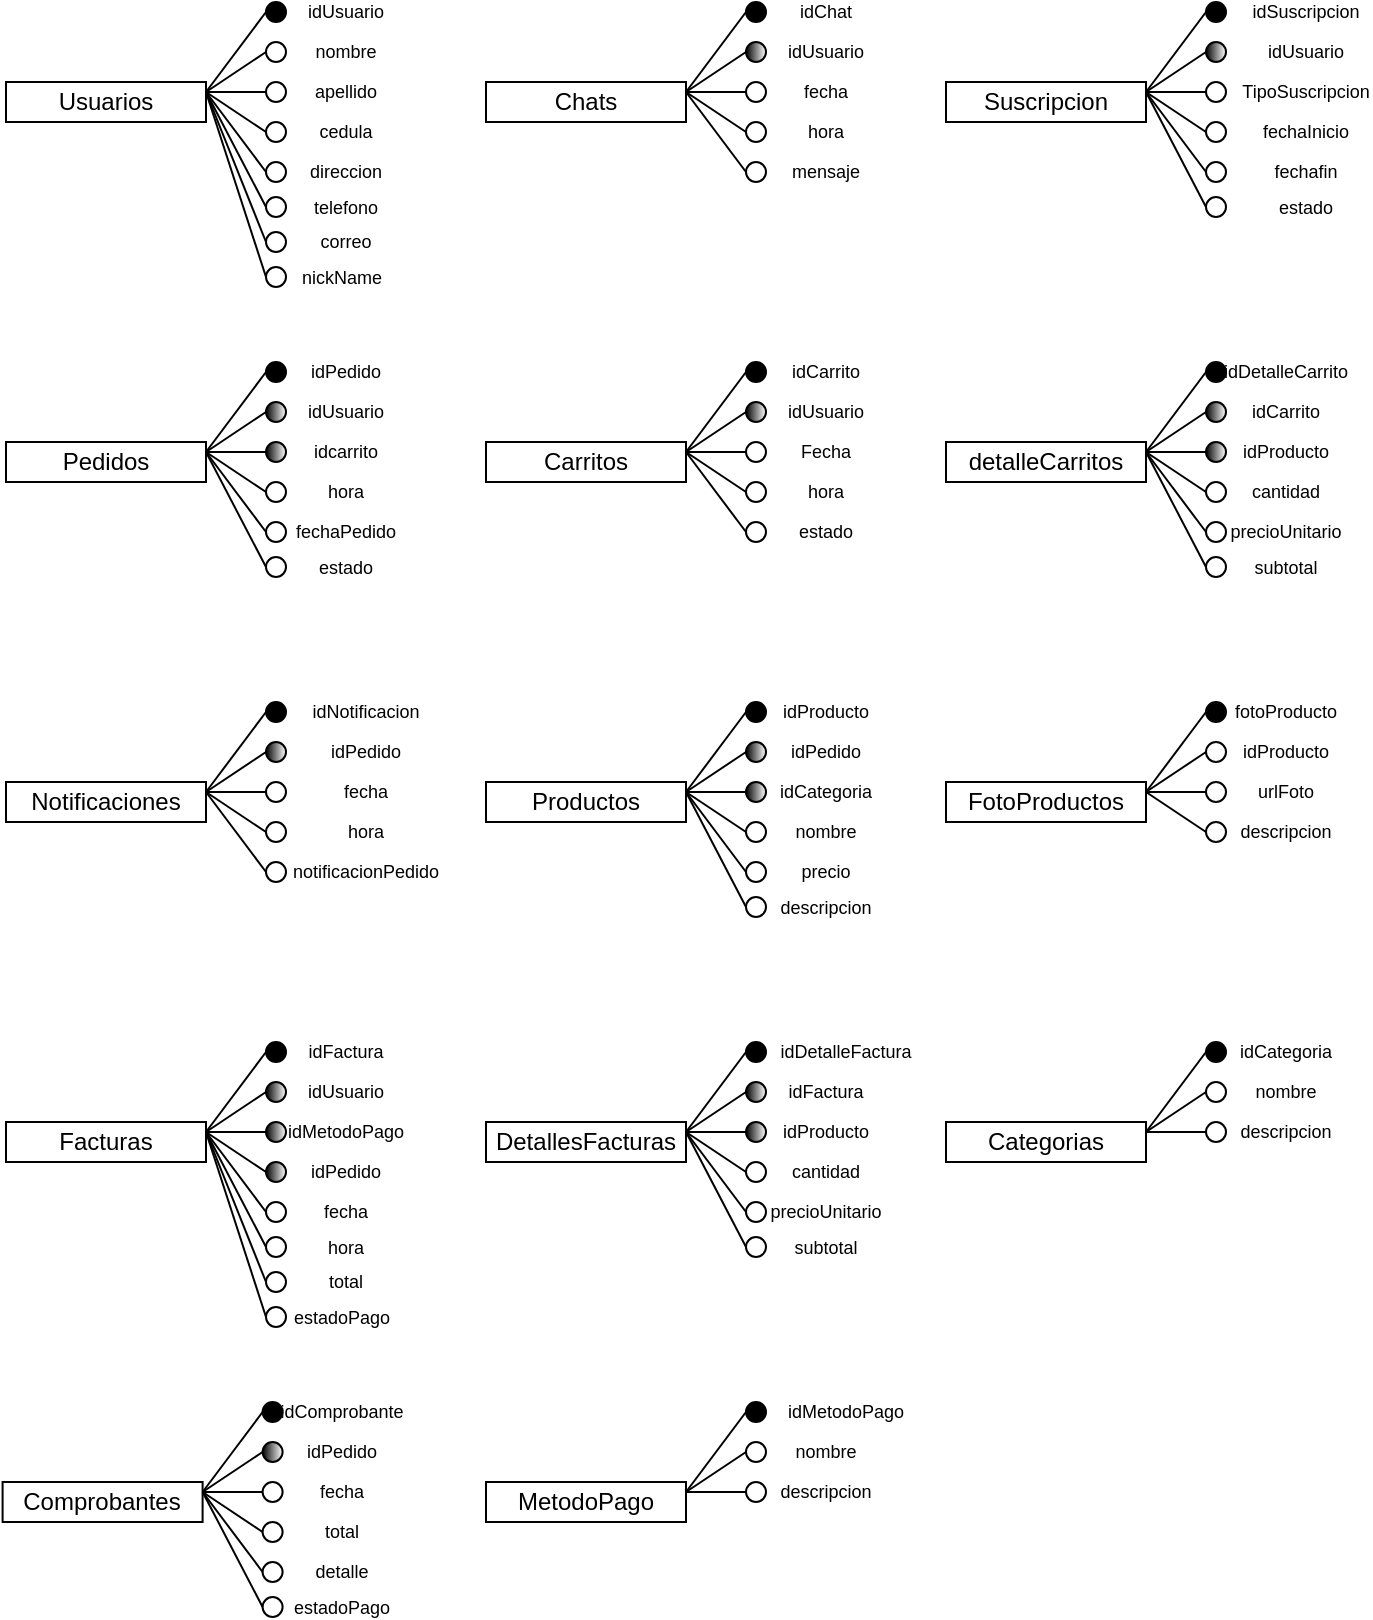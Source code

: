 <mxfile>
    <diagram id="cl9pHFJJxzllaQqiW4cm" name="Página-1">
        <mxGraphModel dx="660" dy="348" grid="1" gridSize="10" guides="1" tooltips="1" connect="1" arrows="1" fold="1" page="1" pageScale="1" pageWidth="827" pageHeight="1169" math="0" shadow="0">
            <root>
                <mxCell id="0"/>
                <mxCell id="1" parent="0"/>
                <mxCell id="7" value="Usuarios" style="whiteSpace=wrap;html=1;align=center;fillStyle=auto;strokeColor=#000000;fillColor=none;gradientColor=none;gradientDirection=south;" parent="1" vertex="1">
                    <mxGeometry x="40" y="80" width="100" height="20" as="geometry"/>
                </mxCell>
                <mxCell id="35" style="edgeStyle=none;html=1;exitX=0;exitY=1;exitDx=0;exitDy=0;strokeColor=#000000;fontSize=9;" parent="1" source="13" edge="1">
                    <mxGeometry relative="1" as="geometry">
                        <mxPoint x="171.333" y="48.667" as="targetPoint"/>
                    </mxGeometry>
                </mxCell>
                <mxCell id="13" value="" style="ellipse;whiteSpace=wrap;html=1;aspect=fixed;fillStyle=auto;gradientDirection=south;strokeColor=#000000;fillColor=#000000;" parent="1" vertex="1">
                    <mxGeometry x="170" y="40" width="10" height="10" as="geometry"/>
                </mxCell>
                <mxCell id="17" value="" style="endArrow=none;html=1;rounded=0;exitX=1;exitY=0.25;exitDx=0;exitDy=0;entryX=0;entryY=0.5;entryDx=0;entryDy=0;strokeColor=#000000;" parent="1" source="7" target="13" edge="1">
                    <mxGeometry relative="1" as="geometry">
                        <mxPoint x="60" y="60" as="sourcePoint"/>
                        <mxPoint x="220" y="60" as="targetPoint"/>
                    </mxGeometry>
                </mxCell>
                <mxCell id="18" value="" style="ellipse;whiteSpace=wrap;html=1;aspect=fixed;fillStyle=auto;gradientDirection=south;strokeColor=#000000;fillColor=none;" parent="1" vertex="1">
                    <mxGeometry x="170" y="60" width="10" height="10" as="geometry"/>
                </mxCell>
                <mxCell id="19" value="" style="endArrow=none;html=1;rounded=0;exitX=1;exitY=0.25;exitDx=0;exitDy=0;entryX=0;entryY=0.5;entryDx=0;entryDy=0;strokeColor=#000000;" parent="1" source="7" target="18" edge="1">
                    <mxGeometry relative="1" as="geometry">
                        <mxPoint x="140.0" y="112.34" as="sourcePoint"/>
                        <mxPoint x="218.3" y="90" as="targetPoint"/>
                    </mxGeometry>
                </mxCell>
                <mxCell id="20" value="" style="ellipse;whiteSpace=wrap;html=1;aspect=fixed;fillStyle=auto;gradientDirection=south;strokeColor=#000000;fillColor=none;" parent="1" vertex="1">
                    <mxGeometry x="170" y="80" width="10" height="10" as="geometry"/>
                </mxCell>
                <mxCell id="21" value="" style="endArrow=none;html=1;rounded=0;exitX=1;exitY=0.25;exitDx=0;exitDy=0;entryX=0;entryY=0.5;entryDx=0;entryDy=0;strokeColor=#000000;" parent="1" source="7" target="20" edge="1">
                    <mxGeometry relative="1" as="geometry">
                        <mxPoint x="140.0" y="142.34" as="sourcePoint"/>
                        <mxPoint x="218.3" y="120" as="targetPoint"/>
                    </mxGeometry>
                </mxCell>
                <mxCell id="22" value="" style="ellipse;whiteSpace=wrap;html=1;aspect=fixed;fillStyle=auto;gradientDirection=south;strokeColor=#000000;fillColor=none;" parent="1" vertex="1">
                    <mxGeometry x="170" y="100" width="10" height="10" as="geometry"/>
                </mxCell>
                <mxCell id="23" value="" style="endArrow=none;html=1;rounded=0;exitX=1;exitY=0.25;exitDx=0;exitDy=0;entryX=0;entryY=0.5;entryDx=0;entryDy=0;strokeColor=#000000;" parent="1" source="7" target="22" edge="1">
                    <mxGeometry relative="1" as="geometry">
                        <mxPoint x="140.0" y="172.34" as="sourcePoint"/>
                        <mxPoint x="218.3" y="150" as="targetPoint"/>
                    </mxGeometry>
                </mxCell>
                <mxCell id="24" value="" style="ellipse;whiteSpace=wrap;html=1;aspect=fixed;fillStyle=auto;gradientDirection=south;strokeColor=#000000;fillColor=none;" parent="1" vertex="1">
                    <mxGeometry x="170" y="120" width="10" height="10" as="geometry"/>
                </mxCell>
                <mxCell id="25" value="" style="endArrow=none;html=1;rounded=0;exitX=1;exitY=0.25;exitDx=0;exitDy=0;entryX=0;entryY=0.5;entryDx=0;entryDy=0;strokeColor=#000000;" parent="1" source="7" target="24" edge="1">
                    <mxGeometry relative="1" as="geometry">
                        <mxPoint x="140.0" y="202.34" as="sourcePoint"/>
                        <mxPoint x="218.3" y="180" as="targetPoint"/>
                    </mxGeometry>
                </mxCell>
                <mxCell id="34" value="idUsuario" style="text;html=1;strokeColor=none;fillColor=none;align=center;verticalAlign=middle;whiteSpace=wrap;rounded=0;fillStyle=auto;strokeWidth=1;fontSize=9;container=0;movable=1;resizable=1;rotatable=1;deletable=1;editable=1;connectable=1;" parent="1" vertex="1">
                    <mxGeometry x="180" y="40" width="60" height="10" as="geometry"/>
                </mxCell>
                <mxCell id="37" value="nombre" style="text;html=1;strokeColor=none;fillColor=none;align=center;verticalAlign=middle;whiteSpace=wrap;rounded=0;fillStyle=auto;strokeWidth=1;fontSize=9;" parent="1" vertex="1">
                    <mxGeometry x="180" y="60" width="60" height="10" as="geometry"/>
                </mxCell>
                <mxCell id="38" value="apellido" style="text;html=1;strokeColor=none;fillColor=none;align=center;verticalAlign=middle;whiteSpace=wrap;rounded=0;fillStyle=auto;strokeWidth=1;fontSize=9;" parent="1" vertex="1">
                    <mxGeometry x="180" y="80" width="60" height="10" as="geometry"/>
                </mxCell>
                <mxCell id="39" value="cedula" style="text;html=1;strokeColor=none;fillColor=none;align=center;verticalAlign=middle;whiteSpace=wrap;rounded=0;fillStyle=auto;strokeWidth=1;fontSize=9;" parent="1" vertex="1">
                    <mxGeometry x="180" y="100" width="60" height="10" as="geometry"/>
                </mxCell>
                <mxCell id="40" value="direccion" style="text;html=1;strokeColor=none;fillColor=none;align=center;verticalAlign=middle;whiteSpace=wrap;rounded=0;fillStyle=auto;strokeWidth=1;fontSize=9;" parent="1" vertex="1">
                    <mxGeometry x="180" y="120" width="60" height="10" as="geometry"/>
                </mxCell>
                <mxCell id="41" value="" style="ellipse;whiteSpace=wrap;html=1;aspect=fixed;fillStyle=auto;gradientDirection=south;strokeColor=#000000;fillColor=none;" parent="1" vertex="1">
                    <mxGeometry x="170" y="137.5" width="10" height="10" as="geometry"/>
                </mxCell>
                <mxCell id="42" value="" style="endArrow=none;html=1;rounded=0;exitX=1;exitY=0.25;exitDx=0;exitDy=0;entryX=0;entryY=0.5;entryDx=0;entryDy=0;strokeColor=#000000;" parent="1" source="7" target="41" edge="1">
                    <mxGeometry relative="1" as="geometry">
                        <mxPoint x="140" y="102.5" as="sourcePoint"/>
                        <mxPoint x="218.3" y="197.5" as="targetPoint"/>
                    </mxGeometry>
                </mxCell>
                <mxCell id="43" value="telefono" style="text;html=1;strokeColor=none;fillColor=none;align=center;verticalAlign=middle;whiteSpace=wrap;rounded=0;fillStyle=auto;strokeWidth=1;fontSize=9;" parent="1" vertex="1">
                    <mxGeometry x="180" y="137.5" width="60" height="10" as="geometry"/>
                </mxCell>
                <mxCell id="44" value="" style="ellipse;whiteSpace=wrap;html=1;aspect=fixed;fillStyle=auto;gradientDirection=south;strokeColor=#000000;fillColor=none;" parent="1" vertex="1">
                    <mxGeometry x="170" y="155" width="10" height="10" as="geometry"/>
                </mxCell>
                <mxCell id="45" value="" style="endArrow=none;html=1;rounded=0;exitX=1;exitY=0.25;exitDx=0;exitDy=0;entryX=0;entryY=0.5;entryDx=0;entryDy=0;strokeColor=#000000;" parent="1" source="7" target="44" edge="1">
                    <mxGeometry relative="1" as="geometry">
                        <mxPoint x="140" y="120" as="sourcePoint"/>
                        <mxPoint x="218.3" y="215" as="targetPoint"/>
                    </mxGeometry>
                </mxCell>
                <mxCell id="46" value="correo" style="text;html=1;strokeColor=none;fillColor=none;align=center;verticalAlign=middle;whiteSpace=wrap;rounded=0;fillStyle=auto;strokeWidth=1;fontSize=9;" parent="1" vertex="1">
                    <mxGeometry x="180" y="155" width="60" height="10" as="geometry"/>
                </mxCell>
                <mxCell id="47" value="" style="ellipse;whiteSpace=wrap;html=1;aspect=fixed;fillStyle=auto;gradientDirection=south;strokeColor=#000000;fillColor=none;" parent="1" vertex="1">
                    <mxGeometry x="170" y="172.5" width="10" height="10" as="geometry"/>
                </mxCell>
                <mxCell id="48" value="" style="endArrow=none;html=1;rounded=0;exitX=1;exitY=0.25;exitDx=0;exitDy=0;entryX=0;entryY=0.5;entryDx=0;entryDy=0;strokeColor=#000000;" parent="1" source="7" target="47" edge="1">
                    <mxGeometry relative="1" as="geometry">
                        <mxPoint x="140" y="137.5" as="sourcePoint"/>
                        <mxPoint x="218.3" y="232.5" as="targetPoint"/>
                    </mxGeometry>
                </mxCell>
                <mxCell id="49" value="nickName" style="text;html=1;strokeColor=none;fillColor=none;align=center;verticalAlign=middle;whiteSpace=wrap;rounded=0;fillStyle=auto;strokeWidth=1;fontSize=9;" parent="1" vertex="1">
                    <mxGeometry x="178.3" y="172.5" width="60" height="10" as="geometry"/>
                </mxCell>
                <mxCell id="51" value="Chats" style="whiteSpace=wrap;html=1;align=center;fillStyle=auto;strokeColor=#000000;fillColor=none;gradientColor=none;gradientDirection=south;" parent="1" vertex="1">
                    <mxGeometry x="280" y="80" width="100" height="20" as="geometry"/>
                </mxCell>
                <mxCell id="52" style="edgeStyle=none;html=1;exitX=0;exitY=1;exitDx=0;exitDy=0;strokeColor=#000000;fontSize=9;" parent="1" source="53" edge="1">
                    <mxGeometry relative="1" as="geometry">
                        <mxPoint x="411.333" y="48.667" as="targetPoint"/>
                    </mxGeometry>
                </mxCell>
                <mxCell id="53" value="" style="ellipse;whiteSpace=wrap;html=1;aspect=fixed;fillStyle=auto;gradientDirection=south;strokeColor=#000000;fillColor=#000000;" parent="1" vertex="1">
                    <mxGeometry x="410" y="40" width="10" height="10" as="geometry"/>
                </mxCell>
                <mxCell id="54" value="" style="endArrow=none;html=1;rounded=0;exitX=1;exitY=0.25;exitDx=0;exitDy=0;entryX=0;entryY=0.5;entryDx=0;entryDy=0;strokeColor=#000000;" parent="1" source="51" target="53" edge="1">
                    <mxGeometry relative="1" as="geometry">
                        <mxPoint x="300" y="60" as="sourcePoint"/>
                        <mxPoint x="460" y="60" as="targetPoint"/>
                    </mxGeometry>
                </mxCell>
                <mxCell id="55" value="" style="ellipse;whiteSpace=wrap;html=1;aspect=fixed;fillStyle=auto;gradientDirection=west;strokeColor=#000000;fillColor=default;gradientColor=default;" parent="1" vertex="1">
                    <mxGeometry x="410" y="60" width="10" height="10" as="geometry"/>
                </mxCell>
                <mxCell id="56" value="" style="endArrow=none;html=1;rounded=0;exitX=1;exitY=0.25;exitDx=0;exitDy=0;entryX=0;entryY=0.5;entryDx=0;entryDy=0;strokeColor=#000000;" parent="1" source="51" target="55" edge="1">
                    <mxGeometry relative="1" as="geometry">
                        <mxPoint x="380" y="112.34" as="sourcePoint"/>
                        <mxPoint x="458.3" y="90" as="targetPoint"/>
                    </mxGeometry>
                </mxCell>
                <mxCell id="57" value="" style="ellipse;whiteSpace=wrap;html=1;aspect=fixed;fillStyle=auto;gradientDirection=south;strokeColor=#000000;fillColor=none;" parent="1" vertex="1">
                    <mxGeometry x="410" y="80" width="10" height="10" as="geometry"/>
                </mxCell>
                <mxCell id="58" value="" style="endArrow=none;html=1;rounded=0;exitX=1;exitY=0.25;exitDx=0;exitDy=0;entryX=0;entryY=0.5;entryDx=0;entryDy=0;strokeColor=#000000;" parent="1" source="51" target="57" edge="1">
                    <mxGeometry relative="1" as="geometry">
                        <mxPoint x="380" y="142.34" as="sourcePoint"/>
                        <mxPoint x="458.3" y="120" as="targetPoint"/>
                    </mxGeometry>
                </mxCell>
                <mxCell id="59" value="" style="ellipse;whiteSpace=wrap;html=1;aspect=fixed;fillStyle=auto;gradientDirection=south;strokeColor=#000000;fillColor=none;" parent="1" vertex="1">
                    <mxGeometry x="410" y="100" width="10" height="10" as="geometry"/>
                </mxCell>
                <mxCell id="60" value="" style="endArrow=none;html=1;rounded=0;exitX=1;exitY=0.25;exitDx=0;exitDy=0;entryX=0;entryY=0.5;entryDx=0;entryDy=0;strokeColor=#000000;" parent="1" source="51" target="59" edge="1">
                    <mxGeometry relative="1" as="geometry">
                        <mxPoint x="380" y="172.34" as="sourcePoint"/>
                        <mxPoint x="458.3" y="150" as="targetPoint"/>
                    </mxGeometry>
                </mxCell>
                <mxCell id="61" value="" style="ellipse;whiteSpace=wrap;html=1;aspect=fixed;fillStyle=auto;gradientDirection=south;strokeColor=#000000;fillColor=none;" parent="1" vertex="1">
                    <mxGeometry x="410" y="120" width="10" height="10" as="geometry"/>
                </mxCell>
                <mxCell id="62" value="" style="endArrow=none;html=1;rounded=0;exitX=1;exitY=0.25;exitDx=0;exitDy=0;entryX=0;entryY=0.5;entryDx=0;entryDy=0;strokeColor=#000000;" parent="1" source="51" target="61" edge="1">
                    <mxGeometry relative="1" as="geometry">
                        <mxPoint x="380" y="202.34" as="sourcePoint"/>
                        <mxPoint x="458.3" y="180" as="targetPoint"/>
                    </mxGeometry>
                </mxCell>
                <mxCell id="63" value="idChat" style="text;html=1;strokeColor=none;fillColor=none;align=center;verticalAlign=middle;whiteSpace=wrap;rounded=0;fillStyle=auto;strokeWidth=1;fontSize=9;container=0;movable=1;resizable=1;rotatable=1;deletable=1;editable=1;connectable=1;" parent="1" vertex="1">
                    <mxGeometry x="420" y="40" width="60" height="10" as="geometry"/>
                </mxCell>
                <mxCell id="64" value="idUsuario" style="text;html=1;strokeColor=none;fillColor=none;align=center;verticalAlign=middle;whiteSpace=wrap;rounded=0;fillStyle=auto;strokeWidth=1;fontSize=9;" parent="1" vertex="1">
                    <mxGeometry x="420" y="60" width="60" height="10" as="geometry"/>
                </mxCell>
                <mxCell id="65" value="fecha" style="text;html=1;strokeColor=none;fillColor=none;align=center;verticalAlign=middle;whiteSpace=wrap;rounded=0;fillStyle=auto;strokeWidth=1;fontSize=9;" parent="1" vertex="1">
                    <mxGeometry x="420" y="80" width="60" height="10" as="geometry"/>
                </mxCell>
                <mxCell id="66" value="hora" style="text;html=1;strokeColor=none;fillColor=none;align=center;verticalAlign=middle;whiteSpace=wrap;rounded=0;fillStyle=auto;strokeWidth=1;fontSize=9;" parent="1" vertex="1">
                    <mxGeometry x="420" y="100" width="60" height="10" as="geometry"/>
                </mxCell>
                <mxCell id="67" value="mensaje" style="text;html=1;strokeColor=none;fillColor=none;align=center;verticalAlign=middle;whiteSpace=wrap;rounded=0;fillStyle=auto;strokeWidth=1;fontSize=9;" parent="1" vertex="1">
                    <mxGeometry x="420" y="120" width="60" height="10" as="geometry"/>
                </mxCell>
                <mxCell id="77" value="Suscripcion" style="whiteSpace=wrap;html=1;align=center;fillStyle=auto;strokeColor=#000000;fillColor=none;gradientColor=none;gradientDirection=south;" parent="1" vertex="1">
                    <mxGeometry x="510" y="80" width="100" height="20" as="geometry"/>
                </mxCell>
                <mxCell id="78" style="edgeStyle=none;html=1;exitX=0;exitY=1;exitDx=0;exitDy=0;strokeColor=#000000;fontSize=9;" parent="1" source="79" edge="1">
                    <mxGeometry relative="1" as="geometry">
                        <mxPoint x="641.333" y="48.667" as="targetPoint"/>
                    </mxGeometry>
                </mxCell>
                <mxCell id="79" value="" style="ellipse;whiteSpace=wrap;html=1;aspect=fixed;fillStyle=auto;gradientDirection=south;strokeColor=#000000;fillColor=#000000;" parent="1" vertex="1">
                    <mxGeometry x="640" y="40" width="10" height="10" as="geometry"/>
                </mxCell>
                <mxCell id="80" value="" style="endArrow=none;html=1;rounded=0;exitX=1;exitY=0.25;exitDx=0;exitDy=0;entryX=0;entryY=0.5;entryDx=0;entryDy=0;strokeColor=#000000;" parent="1" source="77" target="79" edge="1">
                    <mxGeometry relative="1" as="geometry">
                        <mxPoint x="530" y="60" as="sourcePoint"/>
                        <mxPoint x="690" y="60" as="targetPoint"/>
                    </mxGeometry>
                </mxCell>
                <mxCell id="81" value="" style="ellipse;whiteSpace=wrap;html=1;aspect=fixed;fillStyle=auto;gradientDirection=west;strokeColor=#000000;fillColor=default;gradientColor=default;" parent="1" vertex="1">
                    <mxGeometry x="640" y="60" width="10" height="10" as="geometry"/>
                </mxCell>
                <mxCell id="82" value="" style="endArrow=none;html=1;rounded=0;exitX=1;exitY=0.25;exitDx=0;exitDy=0;entryX=0;entryY=0.5;entryDx=0;entryDy=0;strokeColor=#000000;" parent="1" source="77" target="81" edge="1">
                    <mxGeometry relative="1" as="geometry">
                        <mxPoint x="610" y="112.34" as="sourcePoint"/>
                        <mxPoint x="688.3" y="90" as="targetPoint"/>
                    </mxGeometry>
                </mxCell>
                <mxCell id="83" value="" style="ellipse;whiteSpace=wrap;html=1;aspect=fixed;fillStyle=auto;gradientDirection=south;strokeColor=#000000;fillColor=none;" parent="1" vertex="1">
                    <mxGeometry x="640" y="80" width="10" height="10" as="geometry"/>
                </mxCell>
                <mxCell id="84" value="" style="endArrow=none;html=1;rounded=0;exitX=1;exitY=0.25;exitDx=0;exitDy=0;entryX=0;entryY=0.5;entryDx=0;entryDy=0;strokeColor=#000000;" parent="1" source="77" target="83" edge="1">
                    <mxGeometry relative="1" as="geometry">
                        <mxPoint x="610" y="142.34" as="sourcePoint"/>
                        <mxPoint x="688.3" y="120" as="targetPoint"/>
                    </mxGeometry>
                </mxCell>
                <mxCell id="85" value="" style="ellipse;whiteSpace=wrap;html=1;aspect=fixed;fillStyle=auto;gradientDirection=south;strokeColor=#000000;fillColor=none;" parent="1" vertex="1">
                    <mxGeometry x="640" y="100" width="10" height="10" as="geometry"/>
                </mxCell>
                <mxCell id="86" value="" style="endArrow=none;html=1;rounded=0;exitX=1;exitY=0.25;exitDx=0;exitDy=0;entryX=0;entryY=0.5;entryDx=0;entryDy=0;strokeColor=#000000;" parent="1" source="77" target="85" edge="1">
                    <mxGeometry relative="1" as="geometry">
                        <mxPoint x="610" y="172.34" as="sourcePoint"/>
                        <mxPoint x="688.3" y="150" as="targetPoint"/>
                    </mxGeometry>
                </mxCell>
                <mxCell id="87" value="" style="ellipse;whiteSpace=wrap;html=1;aspect=fixed;fillStyle=auto;gradientDirection=south;strokeColor=#000000;fillColor=none;" parent="1" vertex="1">
                    <mxGeometry x="640" y="120" width="10" height="10" as="geometry"/>
                </mxCell>
                <mxCell id="88" value="" style="endArrow=none;html=1;rounded=0;exitX=1;exitY=0.25;exitDx=0;exitDy=0;entryX=0;entryY=0.5;entryDx=0;entryDy=0;strokeColor=#000000;" parent="1" source="77" target="87" edge="1">
                    <mxGeometry relative="1" as="geometry">
                        <mxPoint x="610" y="202.34" as="sourcePoint"/>
                        <mxPoint x="688.3" y="180" as="targetPoint"/>
                    </mxGeometry>
                </mxCell>
                <mxCell id="89" value="idSuscripcion" style="text;html=1;strokeColor=none;fillColor=none;align=center;verticalAlign=middle;whiteSpace=wrap;rounded=0;fillStyle=auto;strokeWidth=1;fontSize=9;container=0;movable=1;resizable=1;rotatable=1;deletable=1;editable=1;connectable=1;" parent="1" vertex="1">
                    <mxGeometry x="660" y="40" width="60" height="10" as="geometry"/>
                </mxCell>
                <mxCell id="90" value="idUsuario" style="text;html=1;strokeColor=none;fillColor=none;align=center;verticalAlign=middle;whiteSpace=wrap;rounded=0;fillStyle=auto;strokeWidth=1;fontSize=9;" parent="1" vertex="1">
                    <mxGeometry x="660" y="60" width="60" height="10" as="geometry"/>
                </mxCell>
                <mxCell id="91" value="TipoSuscripcion" style="text;html=1;strokeColor=none;fillColor=none;align=center;verticalAlign=middle;whiteSpace=wrap;rounded=0;fillStyle=auto;strokeWidth=1;fontSize=9;" parent="1" vertex="1">
                    <mxGeometry x="660" y="80" width="60" height="10" as="geometry"/>
                </mxCell>
                <mxCell id="92" value="fechaInicio" style="text;html=1;strokeColor=none;fillColor=none;align=center;verticalAlign=middle;whiteSpace=wrap;rounded=0;fillStyle=auto;strokeWidth=1;fontSize=9;" parent="1" vertex="1">
                    <mxGeometry x="660" y="100" width="60" height="10" as="geometry"/>
                </mxCell>
                <mxCell id="93" value="fechafin" style="text;html=1;strokeColor=none;fillColor=none;align=center;verticalAlign=middle;whiteSpace=wrap;rounded=0;fillStyle=auto;strokeWidth=1;fontSize=9;" parent="1" vertex="1">
                    <mxGeometry x="660" y="120" width="60" height="10" as="geometry"/>
                </mxCell>
                <mxCell id="94" value="" style="ellipse;whiteSpace=wrap;html=1;aspect=fixed;fillStyle=auto;gradientDirection=south;strokeColor=#000000;fillColor=none;" parent="1" vertex="1">
                    <mxGeometry x="640" y="137.5" width="10" height="10" as="geometry"/>
                </mxCell>
                <mxCell id="95" value="" style="endArrow=none;html=1;rounded=0;exitX=1;exitY=0.25;exitDx=0;exitDy=0;entryX=0;entryY=0.5;entryDx=0;entryDy=0;strokeColor=#000000;" parent="1" source="77" target="94" edge="1">
                    <mxGeometry relative="1" as="geometry">
                        <mxPoint x="610" y="102.5" as="sourcePoint"/>
                        <mxPoint x="688.3" y="197.5" as="targetPoint"/>
                    </mxGeometry>
                </mxCell>
                <mxCell id="96" value="estado" style="text;html=1;strokeColor=none;fillColor=none;align=center;verticalAlign=middle;whiteSpace=wrap;rounded=0;fillStyle=auto;strokeWidth=1;fontSize=9;" parent="1" vertex="1">
                    <mxGeometry x="660" y="137.5" width="60" height="10" as="geometry"/>
                </mxCell>
                <mxCell id="103" value="Carritos" style="whiteSpace=wrap;html=1;align=center;fillStyle=auto;strokeColor=#000000;fillColor=none;gradientColor=none;gradientDirection=south;" parent="1" vertex="1">
                    <mxGeometry x="280" y="260" width="100" height="20" as="geometry"/>
                </mxCell>
                <mxCell id="104" style="edgeStyle=none;html=1;exitX=0;exitY=1;exitDx=0;exitDy=0;strokeColor=#000000;fontSize=9;" parent="1" source="105" edge="1">
                    <mxGeometry relative="1" as="geometry">
                        <mxPoint x="411.333" y="228.667" as="targetPoint"/>
                    </mxGeometry>
                </mxCell>
                <mxCell id="105" value="" style="ellipse;whiteSpace=wrap;html=1;aspect=fixed;fillStyle=auto;gradientDirection=south;strokeColor=#000000;fillColor=#000000;" parent="1" vertex="1">
                    <mxGeometry x="410" y="220" width="10" height="10" as="geometry"/>
                </mxCell>
                <mxCell id="106" value="" style="endArrow=none;html=1;rounded=0;exitX=1;exitY=0.25;exitDx=0;exitDy=0;entryX=0;entryY=0.5;entryDx=0;entryDy=0;strokeColor=#000000;" parent="1" source="103" target="105" edge="1">
                    <mxGeometry relative="1" as="geometry">
                        <mxPoint x="300" y="240" as="sourcePoint"/>
                        <mxPoint x="460" y="240" as="targetPoint"/>
                    </mxGeometry>
                </mxCell>
                <mxCell id="107" value="" style="ellipse;whiteSpace=wrap;html=1;aspect=fixed;fillStyle=auto;gradientDirection=west;strokeColor=#000000;fillColor=default;gradientColor=default;" parent="1" vertex="1">
                    <mxGeometry x="410" y="240" width="10" height="10" as="geometry"/>
                </mxCell>
                <mxCell id="108" value="" style="endArrow=none;html=1;rounded=0;exitX=1;exitY=0.25;exitDx=0;exitDy=0;entryX=0;entryY=0.5;entryDx=0;entryDy=0;strokeColor=#000000;" parent="1" source="103" target="107" edge="1">
                    <mxGeometry relative="1" as="geometry">
                        <mxPoint x="380" y="292.34" as="sourcePoint"/>
                        <mxPoint x="458.3" y="270" as="targetPoint"/>
                    </mxGeometry>
                </mxCell>
                <mxCell id="109" value="" style="ellipse;whiteSpace=wrap;html=1;aspect=fixed;fillStyle=auto;gradientDirection=south;strokeColor=#000000;fillColor=none;" parent="1" vertex="1">
                    <mxGeometry x="410" y="260" width="10" height="10" as="geometry"/>
                </mxCell>
                <mxCell id="110" value="" style="endArrow=none;html=1;rounded=0;exitX=1;exitY=0.25;exitDx=0;exitDy=0;entryX=0;entryY=0.5;entryDx=0;entryDy=0;strokeColor=#000000;" parent="1" source="103" target="109" edge="1">
                    <mxGeometry relative="1" as="geometry">
                        <mxPoint x="380" y="322.34" as="sourcePoint"/>
                        <mxPoint x="458.3" y="300" as="targetPoint"/>
                    </mxGeometry>
                </mxCell>
                <mxCell id="111" value="" style="ellipse;whiteSpace=wrap;html=1;aspect=fixed;fillStyle=auto;gradientDirection=south;strokeColor=#000000;fillColor=none;" parent="1" vertex="1">
                    <mxGeometry x="410" y="280" width="10" height="10" as="geometry"/>
                </mxCell>
                <mxCell id="112" value="" style="endArrow=none;html=1;rounded=0;exitX=1;exitY=0.25;exitDx=0;exitDy=0;entryX=0;entryY=0.5;entryDx=0;entryDy=0;strokeColor=#000000;" parent="1" source="103" target="111" edge="1">
                    <mxGeometry relative="1" as="geometry">
                        <mxPoint x="380" y="352.34" as="sourcePoint"/>
                        <mxPoint x="458.3" y="330" as="targetPoint"/>
                    </mxGeometry>
                </mxCell>
                <mxCell id="113" value="" style="ellipse;whiteSpace=wrap;html=1;aspect=fixed;fillStyle=auto;gradientDirection=south;strokeColor=#000000;fillColor=none;" parent="1" vertex="1">
                    <mxGeometry x="410" y="300" width="10" height="10" as="geometry"/>
                </mxCell>
                <mxCell id="114" value="" style="endArrow=none;html=1;rounded=0;exitX=1;exitY=0.25;exitDx=0;exitDy=0;entryX=0;entryY=0.5;entryDx=0;entryDy=0;strokeColor=#000000;" parent="1" source="103" target="113" edge="1">
                    <mxGeometry relative="1" as="geometry">
                        <mxPoint x="380" y="382.34" as="sourcePoint"/>
                        <mxPoint x="458.3" y="360" as="targetPoint"/>
                    </mxGeometry>
                </mxCell>
                <mxCell id="115" value="idCarrito" style="text;html=1;strokeColor=none;fillColor=none;align=center;verticalAlign=middle;whiteSpace=wrap;rounded=0;fillStyle=auto;strokeWidth=1;fontSize=9;container=0;movable=1;resizable=1;rotatable=1;deletable=1;editable=1;connectable=1;" parent="1" vertex="1">
                    <mxGeometry x="420" y="220" width="60" height="10" as="geometry"/>
                </mxCell>
                <mxCell id="116" value="idUsuario" style="text;html=1;strokeColor=none;fillColor=none;align=center;verticalAlign=middle;whiteSpace=wrap;rounded=0;fillStyle=auto;strokeWidth=1;fontSize=9;" parent="1" vertex="1">
                    <mxGeometry x="420" y="240" width="60" height="10" as="geometry"/>
                </mxCell>
                <mxCell id="117" value="Fecha" style="text;html=1;strokeColor=none;fillColor=none;align=center;verticalAlign=middle;whiteSpace=wrap;rounded=0;fillStyle=auto;strokeWidth=1;fontSize=9;" parent="1" vertex="1">
                    <mxGeometry x="420" y="260" width="60" height="10" as="geometry"/>
                </mxCell>
                <mxCell id="118" value="hora" style="text;html=1;strokeColor=none;fillColor=none;align=center;verticalAlign=middle;whiteSpace=wrap;rounded=0;fillStyle=auto;strokeWidth=1;fontSize=9;" parent="1" vertex="1">
                    <mxGeometry x="420" y="280" width="60" height="10" as="geometry"/>
                </mxCell>
                <mxCell id="119" value="estado" style="text;html=1;strokeColor=none;fillColor=none;align=center;verticalAlign=middle;whiteSpace=wrap;rounded=0;fillStyle=auto;strokeWidth=1;fontSize=9;" parent="1" vertex="1">
                    <mxGeometry x="420" y="300" width="60" height="10" as="geometry"/>
                </mxCell>
                <mxCell id="129" value="detalleCarritos" style="whiteSpace=wrap;html=1;align=center;fillStyle=auto;strokeColor=#000000;fillColor=none;gradientColor=none;gradientDirection=south;" parent="1" vertex="1">
                    <mxGeometry x="510" y="260" width="100" height="20" as="geometry"/>
                </mxCell>
                <mxCell id="130" style="edgeStyle=none;html=1;exitX=0;exitY=1;exitDx=0;exitDy=0;strokeColor=#000000;fontSize=9;" parent="1" source="131" edge="1">
                    <mxGeometry relative="1" as="geometry">
                        <mxPoint x="641.333" y="228.667" as="targetPoint"/>
                    </mxGeometry>
                </mxCell>
                <mxCell id="131" value="" style="ellipse;whiteSpace=wrap;html=1;aspect=fixed;fillStyle=auto;gradientDirection=south;strokeColor=#000000;fillColor=#000000;" parent="1" vertex="1">
                    <mxGeometry x="640" y="220" width="10" height="10" as="geometry"/>
                </mxCell>
                <mxCell id="132" value="" style="endArrow=none;html=1;rounded=0;exitX=1;exitY=0.25;exitDx=0;exitDy=0;entryX=0;entryY=0.5;entryDx=0;entryDy=0;strokeColor=#000000;" parent="1" source="129" target="131" edge="1">
                    <mxGeometry relative="1" as="geometry">
                        <mxPoint x="530" y="240" as="sourcePoint"/>
                        <mxPoint x="690" y="240" as="targetPoint"/>
                    </mxGeometry>
                </mxCell>
                <mxCell id="133" value="" style="ellipse;whiteSpace=wrap;html=1;aspect=fixed;fillStyle=auto;gradientDirection=west;strokeColor=#000000;fillColor=default;gradientColor=default;" parent="1" vertex="1">
                    <mxGeometry x="640" y="240" width="10" height="10" as="geometry"/>
                </mxCell>
                <mxCell id="134" value="" style="endArrow=none;html=1;rounded=0;exitX=1;exitY=0.25;exitDx=0;exitDy=0;entryX=0;entryY=0.5;entryDx=0;entryDy=0;strokeColor=#000000;" parent="1" source="129" target="133" edge="1">
                    <mxGeometry relative="1" as="geometry">
                        <mxPoint x="610" y="292.34" as="sourcePoint"/>
                        <mxPoint x="688.3" y="270" as="targetPoint"/>
                    </mxGeometry>
                </mxCell>
                <mxCell id="135" value="" style="ellipse;whiteSpace=wrap;html=1;aspect=fixed;fillStyle=auto;gradientDirection=west;strokeColor=#000000;fillColor=default;gradientColor=default;" parent="1" vertex="1">
                    <mxGeometry x="640" y="260" width="10" height="10" as="geometry"/>
                </mxCell>
                <mxCell id="136" value="" style="endArrow=none;html=1;rounded=0;exitX=1;exitY=0.25;exitDx=0;exitDy=0;entryX=0;entryY=0.5;entryDx=0;entryDy=0;strokeColor=#000000;" parent="1" source="129" target="135" edge="1">
                    <mxGeometry relative="1" as="geometry">
                        <mxPoint x="610" y="322.34" as="sourcePoint"/>
                        <mxPoint x="688.3" y="300" as="targetPoint"/>
                    </mxGeometry>
                </mxCell>
                <mxCell id="137" value="" style="ellipse;whiteSpace=wrap;html=1;aspect=fixed;fillStyle=auto;gradientDirection=south;strokeColor=#000000;fillColor=none;" parent="1" vertex="1">
                    <mxGeometry x="640" y="280" width="10" height="10" as="geometry"/>
                </mxCell>
                <mxCell id="138" value="" style="endArrow=none;html=1;rounded=0;exitX=1;exitY=0.25;exitDx=0;exitDy=0;entryX=0;entryY=0.5;entryDx=0;entryDy=0;strokeColor=#000000;" parent="1" source="129" target="137" edge="1">
                    <mxGeometry relative="1" as="geometry">
                        <mxPoint x="610" y="352.34" as="sourcePoint"/>
                        <mxPoint x="688.3" y="330" as="targetPoint"/>
                    </mxGeometry>
                </mxCell>
                <mxCell id="139" value="" style="ellipse;whiteSpace=wrap;html=1;aspect=fixed;fillStyle=auto;gradientDirection=south;strokeColor=#000000;fillColor=none;" parent="1" vertex="1">
                    <mxGeometry x="640" y="300" width="10" height="10" as="geometry"/>
                </mxCell>
                <mxCell id="140" value="" style="endArrow=none;html=1;rounded=0;exitX=1;exitY=0.25;exitDx=0;exitDy=0;entryX=0;entryY=0.5;entryDx=0;entryDy=0;strokeColor=#000000;" parent="1" source="129" target="139" edge="1">
                    <mxGeometry relative="1" as="geometry">
                        <mxPoint x="610" y="382.34" as="sourcePoint"/>
                        <mxPoint x="688.3" y="360" as="targetPoint"/>
                    </mxGeometry>
                </mxCell>
                <mxCell id="141" value="idDetalleCarrito" style="text;html=1;strokeColor=none;fillColor=none;align=center;verticalAlign=middle;whiteSpace=wrap;rounded=0;fillStyle=auto;strokeWidth=1;fontSize=9;container=0;movable=1;resizable=1;rotatable=1;deletable=1;editable=1;connectable=1;" parent="1" vertex="1">
                    <mxGeometry x="650" y="220" width="60" height="10" as="geometry"/>
                </mxCell>
                <mxCell id="142" value="idCarrito" style="text;html=1;strokeColor=none;fillColor=none;align=center;verticalAlign=middle;whiteSpace=wrap;rounded=0;fillStyle=auto;strokeWidth=1;fontSize=9;" parent="1" vertex="1">
                    <mxGeometry x="650" y="240" width="60" height="10" as="geometry"/>
                </mxCell>
                <mxCell id="143" value="idProducto" style="text;html=1;strokeColor=none;fillColor=none;align=center;verticalAlign=middle;whiteSpace=wrap;rounded=0;fillStyle=auto;strokeWidth=1;fontSize=9;" parent="1" vertex="1">
                    <mxGeometry x="650" y="260" width="60" height="10" as="geometry"/>
                </mxCell>
                <mxCell id="144" value="cantidad" style="text;html=1;strokeColor=none;fillColor=none;align=center;verticalAlign=middle;whiteSpace=wrap;rounded=0;fillStyle=auto;strokeWidth=1;fontSize=9;" parent="1" vertex="1">
                    <mxGeometry x="650" y="280" width="60" height="10" as="geometry"/>
                </mxCell>
                <mxCell id="145" value="precioUnitario" style="text;html=1;strokeColor=none;fillColor=none;align=center;verticalAlign=middle;whiteSpace=wrap;rounded=0;fillStyle=auto;strokeWidth=1;fontSize=9;" parent="1" vertex="1">
                    <mxGeometry x="650" y="300" width="60" height="10" as="geometry"/>
                </mxCell>
                <mxCell id="146" value="" style="ellipse;whiteSpace=wrap;html=1;aspect=fixed;fillStyle=auto;gradientDirection=south;strokeColor=#000000;fillColor=none;" parent="1" vertex="1">
                    <mxGeometry x="640" y="317.5" width="10" height="10" as="geometry"/>
                </mxCell>
                <mxCell id="147" value="" style="endArrow=none;html=1;rounded=0;exitX=1;exitY=0.25;exitDx=0;exitDy=0;entryX=0;entryY=0.5;entryDx=0;entryDy=0;strokeColor=#000000;" parent="1" source="129" target="146" edge="1">
                    <mxGeometry relative="1" as="geometry">
                        <mxPoint x="610" y="282.5" as="sourcePoint"/>
                        <mxPoint x="688.3" y="377.5" as="targetPoint"/>
                    </mxGeometry>
                </mxCell>
                <mxCell id="148" value="subtotal" style="text;html=1;strokeColor=none;fillColor=none;align=center;verticalAlign=middle;whiteSpace=wrap;rounded=0;fillStyle=auto;strokeWidth=1;fontSize=9;" parent="1" vertex="1">
                    <mxGeometry x="650" y="317.5" width="60" height="10" as="geometry"/>
                </mxCell>
                <mxCell id="173" value="Pedidos" style="whiteSpace=wrap;html=1;align=center;fillStyle=auto;strokeColor=#000000;fillColor=none;gradientColor=none;gradientDirection=south;" parent="1" vertex="1">
                    <mxGeometry x="40" y="260" width="100" height="20" as="geometry"/>
                </mxCell>
                <mxCell id="174" style="edgeStyle=none;html=1;exitX=0;exitY=1;exitDx=0;exitDy=0;strokeColor=#000000;fontSize=9;" parent="1" source="175" edge="1">
                    <mxGeometry relative="1" as="geometry">
                        <mxPoint x="171.333" y="228.667" as="targetPoint"/>
                    </mxGeometry>
                </mxCell>
                <mxCell id="175" value="" style="ellipse;whiteSpace=wrap;html=1;aspect=fixed;fillStyle=auto;gradientDirection=south;strokeColor=#000000;fillColor=#000000;" parent="1" vertex="1">
                    <mxGeometry x="170" y="220" width="10" height="10" as="geometry"/>
                </mxCell>
                <mxCell id="176" value="" style="endArrow=none;html=1;rounded=0;exitX=1;exitY=0.25;exitDx=0;exitDy=0;entryX=0;entryY=0.5;entryDx=0;entryDy=0;strokeColor=#000000;" parent="1" source="173" target="175" edge="1">
                    <mxGeometry relative="1" as="geometry">
                        <mxPoint x="60" y="240" as="sourcePoint"/>
                        <mxPoint x="220" y="240" as="targetPoint"/>
                    </mxGeometry>
                </mxCell>
                <mxCell id="177" value="" style="ellipse;whiteSpace=wrap;html=1;aspect=fixed;fillStyle=auto;gradientDirection=west;strokeColor=#000000;fillColor=default;gradientColor=default;" parent="1" vertex="1">
                    <mxGeometry x="170" y="240" width="10" height="10" as="geometry"/>
                </mxCell>
                <mxCell id="178" value="" style="endArrow=none;html=1;rounded=0;exitX=1;exitY=0.25;exitDx=0;exitDy=0;entryX=0;entryY=0.5;entryDx=0;entryDy=0;strokeColor=#000000;" parent="1" source="173" target="177" edge="1">
                    <mxGeometry relative="1" as="geometry">
                        <mxPoint x="140" y="292.34" as="sourcePoint"/>
                        <mxPoint x="218.3" y="270" as="targetPoint"/>
                    </mxGeometry>
                </mxCell>
                <mxCell id="179" value="" style="ellipse;whiteSpace=wrap;html=1;aspect=fixed;fillStyle=auto;gradientDirection=west;strokeColor=#000000;fillColor=default;gradientColor=default;" parent="1" vertex="1">
                    <mxGeometry x="170" y="260" width="10" height="10" as="geometry"/>
                </mxCell>
                <mxCell id="180" value="" style="endArrow=none;html=1;rounded=0;exitX=1;exitY=0.25;exitDx=0;exitDy=0;entryX=0;entryY=0.5;entryDx=0;entryDy=0;strokeColor=#000000;" parent="1" source="173" target="179" edge="1">
                    <mxGeometry relative="1" as="geometry">
                        <mxPoint x="140" y="322.34" as="sourcePoint"/>
                        <mxPoint x="218.3" y="300" as="targetPoint"/>
                    </mxGeometry>
                </mxCell>
                <mxCell id="181" value="" style="ellipse;whiteSpace=wrap;html=1;aspect=fixed;fillStyle=auto;gradientDirection=south;strokeColor=#000000;fillColor=none;" parent="1" vertex="1">
                    <mxGeometry x="170" y="280" width="10" height="10" as="geometry"/>
                </mxCell>
                <mxCell id="182" value="" style="endArrow=none;html=1;rounded=0;exitX=1;exitY=0.25;exitDx=0;exitDy=0;entryX=0;entryY=0.5;entryDx=0;entryDy=0;strokeColor=#000000;" parent="1" source="173" target="181" edge="1">
                    <mxGeometry relative="1" as="geometry">
                        <mxPoint x="140" y="352.34" as="sourcePoint"/>
                        <mxPoint x="218.3" y="330" as="targetPoint"/>
                    </mxGeometry>
                </mxCell>
                <mxCell id="183" value="" style="ellipse;whiteSpace=wrap;html=1;aspect=fixed;fillStyle=auto;gradientDirection=south;strokeColor=#000000;fillColor=none;" parent="1" vertex="1">
                    <mxGeometry x="170" y="300" width="10" height="10" as="geometry"/>
                </mxCell>
                <mxCell id="184" value="" style="endArrow=none;html=1;rounded=0;exitX=1;exitY=0.25;exitDx=0;exitDy=0;entryX=0;entryY=0.5;entryDx=0;entryDy=0;strokeColor=#000000;" parent="1" source="173" target="183" edge="1">
                    <mxGeometry relative="1" as="geometry">
                        <mxPoint x="140" y="382.34" as="sourcePoint"/>
                        <mxPoint x="218.3" y="360" as="targetPoint"/>
                    </mxGeometry>
                </mxCell>
                <mxCell id="185" value="idPedido" style="text;html=1;strokeColor=none;fillColor=none;align=center;verticalAlign=middle;whiteSpace=wrap;rounded=0;fillStyle=auto;strokeWidth=1;fontSize=9;container=0;movable=1;resizable=1;rotatable=1;deletable=1;editable=1;connectable=1;" parent="1" vertex="1">
                    <mxGeometry x="180" y="220" width="60" height="10" as="geometry"/>
                </mxCell>
                <mxCell id="186" value="idUsuario" style="text;html=1;strokeColor=none;fillColor=none;align=center;verticalAlign=middle;whiteSpace=wrap;rounded=0;fillStyle=auto;strokeWidth=1;fontSize=9;" parent="1" vertex="1">
                    <mxGeometry x="180" y="240" width="60" height="10" as="geometry"/>
                </mxCell>
                <mxCell id="187" value="idcarrito" style="text;html=1;strokeColor=none;fillColor=none;align=center;verticalAlign=middle;whiteSpace=wrap;rounded=0;fillStyle=auto;strokeWidth=1;fontSize=9;" parent="1" vertex="1">
                    <mxGeometry x="180" y="260" width="60" height="10" as="geometry"/>
                </mxCell>
                <mxCell id="188" value="hora" style="text;html=1;strokeColor=none;fillColor=none;align=center;verticalAlign=middle;whiteSpace=wrap;rounded=0;fillStyle=auto;strokeWidth=1;fontSize=9;" parent="1" vertex="1">
                    <mxGeometry x="180" y="280" width="60" height="10" as="geometry"/>
                </mxCell>
                <mxCell id="189" value="fechaPedido" style="text;html=1;strokeColor=none;fillColor=none;align=center;verticalAlign=middle;whiteSpace=wrap;rounded=0;fillStyle=auto;strokeWidth=1;fontSize=9;" parent="1" vertex="1">
                    <mxGeometry x="180" y="300" width="60" height="10" as="geometry"/>
                </mxCell>
                <mxCell id="190" value="" style="ellipse;whiteSpace=wrap;html=1;aspect=fixed;fillStyle=auto;gradientDirection=south;strokeColor=#000000;fillColor=none;" parent="1" vertex="1">
                    <mxGeometry x="170" y="317.5" width="10" height="10" as="geometry"/>
                </mxCell>
                <mxCell id="191" value="" style="endArrow=none;html=1;rounded=0;exitX=1;exitY=0.25;exitDx=0;exitDy=0;entryX=0;entryY=0.5;entryDx=0;entryDy=0;strokeColor=#000000;" parent="1" source="173" target="190" edge="1">
                    <mxGeometry relative="1" as="geometry">
                        <mxPoint x="140" y="282.5" as="sourcePoint"/>
                        <mxPoint x="218.3" y="377.5" as="targetPoint"/>
                    </mxGeometry>
                </mxCell>
                <mxCell id="192" value="estado" style="text;html=1;strokeColor=none;fillColor=none;align=center;verticalAlign=middle;whiteSpace=wrap;rounded=0;fillStyle=auto;strokeWidth=1;fontSize=9;" parent="1" vertex="1">
                    <mxGeometry x="180" y="317.5" width="60" height="10" as="geometry"/>
                </mxCell>
                <mxCell id="199" value="Notificaciones" style="whiteSpace=wrap;html=1;align=center;fillStyle=auto;strokeColor=#000000;fillColor=none;gradientColor=none;gradientDirection=south;" parent="1" vertex="1">
                    <mxGeometry x="40" y="430" width="100" height="20" as="geometry"/>
                </mxCell>
                <mxCell id="200" style="edgeStyle=none;html=1;exitX=0;exitY=1;exitDx=0;exitDy=0;strokeColor=#000000;fontSize=9;" parent="1" source="201" edge="1">
                    <mxGeometry relative="1" as="geometry">
                        <mxPoint x="171.333" y="398.667" as="targetPoint"/>
                    </mxGeometry>
                </mxCell>
                <mxCell id="201" value="" style="ellipse;whiteSpace=wrap;html=1;aspect=fixed;fillStyle=auto;gradientDirection=south;strokeColor=#000000;fillColor=#000000;" parent="1" vertex="1">
                    <mxGeometry x="170" y="390" width="10" height="10" as="geometry"/>
                </mxCell>
                <mxCell id="202" value="" style="endArrow=none;html=1;rounded=0;exitX=1;exitY=0.25;exitDx=0;exitDy=0;entryX=0;entryY=0.5;entryDx=0;entryDy=0;strokeColor=#000000;" parent="1" source="199" target="201" edge="1">
                    <mxGeometry relative="1" as="geometry">
                        <mxPoint x="60" y="410" as="sourcePoint"/>
                        <mxPoint x="220" y="410" as="targetPoint"/>
                    </mxGeometry>
                </mxCell>
                <mxCell id="203" value="" style="ellipse;whiteSpace=wrap;html=1;aspect=fixed;fillStyle=auto;gradientDirection=west;strokeColor=#000000;fillColor=default;gradientColor=default;" parent="1" vertex="1">
                    <mxGeometry x="170" y="410" width="10" height="10" as="geometry"/>
                </mxCell>
                <mxCell id="204" value="" style="endArrow=none;html=1;rounded=0;exitX=1;exitY=0.25;exitDx=0;exitDy=0;entryX=0;entryY=0.5;entryDx=0;entryDy=0;strokeColor=#000000;" parent="1" source="199" target="203" edge="1">
                    <mxGeometry relative="1" as="geometry">
                        <mxPoint x="140" y="462.34" as="sourcePoint"/>
                        <mxPoint x="218.3" y="440" as="targetPoint"/>
                    </mxGeometry>
                </mxCell>
                <mxCell id="205" value="" style="ellipse;whiteSpace=wrap;html=1;aspect=fixed;fillStyle=auto;gradientDirection=south;strokeColor=#000000;fillColor=none;" parent="1" vertex="1">
                    <mxGeometry x="170" y="430" width="10" height="10" as="geometry"/>
                </mxCell>
                <mxCell id="206" value="" style="endArrow=none;html=1;rounded=0;exitX=1;exitY=0.25;exitDx=0;exitDy=0;entryX=0;entryY=0.5;entryDx=0;entryDy=0;strokeColor=#000000;" parent="1" source="199" target="205" edge="1">
                    <mxGeometry relative="1" as="geometry">
                        <mxPoint x="140" y="492.34" as="sourcePoint"/>
                        <mxPoint x="218.3" y="470" as="targetPoint"/>
                    </mxGeometry>
                </mxCell>
                <mxCell id="207" value="" style="ellipse;whiteSpace=wrap;html=1;aspect=fixed;fillStyle=auto;gradientDirection=south;strokeColor=#000000;fillColor=none;" parent="1" vertex="1">
                    <mxGeometry x="170" y="450" width="10" height="10" as="geometry"/>
                </mxCell>
                <mxCell id="208" value="" style="endArrow=none;html=1;rounded=0;exitX=1;exitY=0.25;exitDx=0;exitDy=0;entryX=0;entryY=0.5;entryDx=0;entryDy=0;strokeColor=#000000;" parent="1" source="199" target="207" edge="1">
                    <mxGeometry relative="1" as="geometry">
                        <mxPoint x="140" y="522.34" as="sourcePoint"/>
                        <mxPoint x="218.3" y="500" as="targetPoint"/>
                    </mxGeometry>
                </mxCell>
                <mxCell id="209" value="" style="ellipse;whiteSpace=wrap;html=1;aspect=fixed;fillStyle=auto;gradientDirection=south;strokeColor=#000000;fillColor=none;" parent="1" vertex="1">
                    <mxGeometry x="170" y="470" width="10" height="10" as="geometry"/>
                </mxCell>
                <mxCell id="210" value="" style="endArrow=none;html=1;rounded=0;exitX=1;exitY=0.25;exitDx=0;exitDy=0;entryX=0;entryY=0.5;entryDx=0;entryDy=0;strokeColor=#000000;" parent="1" source="199" target="209" edge="1">
                    <mxGeometry relative="1" as="geometry">
                        <mxPoint x="140" y="552.34" as="sourcePoint"/>
                        <mxPoint x="218.3" y="530" as="targetPoint"/>
                    </mxGeometry>
                </mxCell>
                <mxCell id="211" value="idNotificacion" style="text;html=1;strokeColor=none;fillColor=none;align=center;verticalAlign=middle;whiteSpace=wrap;rounded=0;fillStyle=auto;strokeWidth=1;fontSize=9;container=0;movable=1;resizable=1;rotatable=1;deletable=1;editable=1;connectable=1;" parent="1" vertex="1">
                    <mxGeometry x="190" y="390" width="60" height="10" as="geometry"/>
                </mxCell>
                <mxCell id="212" value="idPedido" style="text;html=1;strokeColor=none;fillColor=none;align=center;verticalAlign=middle;whiteSpace=wrap;rounded=0;fillStyle=auto;strokeWidth=1;fontSize=9;" parent="1" vertex="1">
                    <mxGeometry x="190" y="410" width="60" height="10" as="geometry"/>
                </mxCell>
                <mxCell id="213" value="fecha" style="text;html=1;strokeColor=none;fillColor=none;align=center;verticalAlign=middle;whiteSpace=wrap;rounded=0;fillStyle=auto;strokeWidth=1;fontSize=9;" parent="1" vertex="1">
                    <mxGeometry x="190" y="430" width="60" height="10" as="geometry"/>
                </mxCell>
                <mxCell id="214" value="hora" style="text;html=1;strokeColor=none;fillColor=none;align=center;verticalAlign=middle;whiteSpace=wrap;rounded=0;fillStyle=auto;strokeWidth=1;fontSize=9;" parent="1" vertex="1">
                    <mxGeometry x="190" y="450" width="60" height="10" as="geometry"/>
                </mxCell>
                <mxCell id="215" value="notificacionPedido" style="text;html=1;strokeColor=none;fillColor=none;align=center;verticalAlign=middle;whiteSpace=wrap;rounded=0;fillStyle=auto;strokeWidth=1;fontSize=9;" parent="1" vertex="1">
                    <mxGeometry x="190" y="470" width="60" height="10" as="geometry"/>
                </mxCell>
                <mxCell id="225" value="Productos" style="whiteSpace=wrap;html=1;align=center;fillStyle=auto;strokeColor=#000000;fillColor=none;gradientColor=none;gradientDirection=south;" parent="1" vertex="1">
                    <mxGeometry x="280" y="430" width="100" height="20" as="geometry"/>
                </mxCell>
                <mxCell id="226" style="edgeStyle=none;html=1;exitX=0;exitY=1;exitDx=0;exitDy=0;strokeColor=#000000;fontSize=9;" parent="1" source="227" edge="1">
                    <mxGeometry relative="1" as="geometry">
                        <mxPoint x="411.333" y="398.667" as="targetPoint"/>
                    </mxGeometry>
                </mxCell>
                <mxCell id="227" value="" style="ellipse;whiteSpace=wrap;html=1;aspect=fixed;fillStyle=auto;gradientDirection=south;strokeColor=#000000;fillColor=#000000;" parent="1" vertex="1">
                    <mxGeometry x="410" y="390" width="10" height="10" as="geometry"/>
                </mxCell>
                <mxCell id="228" value="" style="endArrow=none;html=1;rounded=0;exitX=1;exitY=0.25;exitDx=0;exitDy=0;entryX=0;entryY=0.5;entryDx=0;entryDy=0;strokeColor=#000000;" parent="1" source="225" target="227" edge="1">
                    <mxGeometry relative="1" as="geometry">
                        <mxPoint x="300" y="410" as="sourcePoint"/>
                        <mxPoint x="460" y="410" as="targetPoint"/>
                    </mxGeometry>
                </mxCell>
                <mxCell id="229" value="" style="ellipse;whiteSpace=wrap;html=1;aspect=fixed;fillStyle=auto;gradientDirection=west;strokeColor=#000000;fillColor=default;gradientColor=default;" parent="1" vertex="1">
                    <mxGeometry x="410" y="410" width="10" height="10" as="geometry"/>
                </mxCell>
                <mxCell id="230" value="" style="endArrow=none;html=1;rounded=0;exitX=1;exitY=0.25;exitDx=0;exitDy=0;entryX=0;entryY=0.5;entryDx=0;entryDy=0;strokeColor=#000000;" parent="1" source="225" target="229" edge="1">
                    <mxGeometry relative="1" as="geometry">
                        <mxPoint x="380" y="462.34" as="sourcePoint"/>
                        <mxPoint x="458.3" y="440" as="targetPoint"/>
                    </mxGeometry>
                </mxCell>
                <mxCell id="231" value="" style="ellipse;whiteSpace=wrap;html=1;aspect=fixed;fillStyle=auto;gradientDirection=west;strokeColor=#000000;fillColor=default;gradientColor=default;" parent="1" vertex="1">
                    <mxGeometry x="410" y="430" width="10" height="10" as="geometry"/>
                </mxCell>
                <mxCell id="232" value="" style="endArrow=none;html=1;rounded=0;exitX=1;exitY=0.25;exitDx=0;exitDy=0;entryX=0;entryY=0.5;entryDx=0;entryDy=0;strokeColor=#000000;" parent="1" source="225" target="231" edge="1">
                    <mxGeometry relative="1" as="geometry">
                        <mxPoint x="380" y="492.34" as="sourcePoint"/>
                        <mxPoint x="458.3" y="470" as="targetPoint"/>
                    </mxGeometry>
                </mxCell>
                <mxCell id="233" value="" style="ellipse;whiteSpace=wrap;html=1;aspect=fixed;fillStyle=auto;gradientDirection=south;strokeColor=#000000;fillColor=none;" parent="1" vertex="1">
                    <mxGeometry x="410" y="450" width="10" height="10" as="geometry"/>
                </mxCell>
                <mxCell id="234" value="" style="endArrow=none;html=1;rounded=0;exitX=1;exitY=0.25;exitDx=0;exitDy=0;entryX=0;entryY=0.5;entryDx=0;entryDy=0;strokeColor=#000000;" parent="1" source="225" target="233" edge="1">
                    <mxGeometry relative="1" as="geometry">
                        <mxPoint x="380" y="522.34" as="sourcePoint"/>
                        <mxPoint x="458.3" y="500" as="targetPoint"/>
                    </mxGeometry>
                </mxCell>
                <mxCell id="235" value="" style="ellipse;whiteSpace=wrap;html=1;aspect=fixed;fillStyle=auto;gradientDirection=south;strokeColor=#000000;fillColor=none;" parent="1" vertex="1">
                    <mxGeometry x="410" y="470" width="10" height="10" as="geometry"/>
                </mxCell>
                <mxCell id="236" value="" style="endArrow=none;html=1;rounded=0;exitX=1;exitY=0.25;exitDx=0;exitDy=0;entryX=0;entryY=0.5;entryDx=0;entryDy=0;strokeColor=#000000;" parent="1" source="225" target="235" edge="1">
                    <mxGeometry relative="1" as="geometry">
                        <mxPoint x="380" y="552.34" as="sourcePoint"/>
                        <mxPoint x="458.3" y="530" as="targetPoint"/>
                    </mxGeometry>
                </mxCell>
                <mxCell id="237" value="idProducto" style="text;html=1;strokeColor=none;fillColor=none;align=center;verticalAlign=middle;whiteSpace=wrap;rounded=0;fillStyle=auto;strokeWidth=1;fontSize=9;container=0;movable=1;resizable=1;rotatable=1;deletable=1;editable=1;connectable=1;" parent="1" vertex="1">
                    <mxGeometry x="420" y="390" width="60" height="10" as="geometry"/>
                </mxCell>
                <mxCell id="238" value="idPedido" style="text;html=1;strokeColor=none;fillColor=none;align=center;verticalAlign=middle;whiteSpace=wrap;rounded=0;fillStyle=auto;strokeWidth=1;fontSize=9;" parent="1" vertex="1">
                    <mxGeometry x="420" y="410" width="60" height="10" as="geometry"/>
                </mxCell>
                <mxCell id="239" value="idCategoria" style="text;html=1;strokeColor=none;fillColor=none;align=center;verticalAlign=middle;whiteSpace=wrap;rounded=0;fillStyle=auto;strokeWidth=1;fontSize=9;" parent="1" vertex="1">
                    <mxGeometry x="420" y="430" width="60" height="10" as="geometry"/>
                </mxCell>
                <mxCell id="240" value="nombre" style="text;html=1;strokeColor=none;fillColor=none;align=center;verticalAlign=middle;whiteSpace=wrap;rounded=0;fillStyle=auto;strokeWidth=1;fontSize=9;" parent="1" vertex="1">
                    <mxGeometry x="420" y="450" width="60" height="10" as="geometry"/>
                </mxCell>
                <mxCell id="241" value="precio" style="text;html=1;strokeColor=none;fillColor=none;align=center;verticalAlign=middle;whiteSpace=wrap;rounded=0;fillStyle=auto;strokeWidth=1;fontSize=9;" parent="1" vertex="1">
                    <mxGeometry x="420" y="470" width="60" height="10" as="geometry"/>
                </mxCell>
                <mxCell id="242" value="" style="ellipse;whiteSpace=wrap;html=1;aspect=fixed;fillStyle=auto;gradientDirection=south;strokeColor=#000000;fillColor=none;" parent="1" vertex="1">
                    <mxGeometry x="410" y="487.5" width="10" height="10" as="geometry"/>
                </mxCell>
                <mxCell id="243" value="" style="endArrow=none;html=1;rounded=0;exitX=1;exitY=0.25;exitDx=0;exitDy=0;entryX=0;entryY=0.5;entryDx=0;entryDy=0;strokeColor=#000000;" parent="1" source="225" target="242" edge="1">
                    <mxGeometry relative="1" as="geometry">
                        <mxPoint x="380" y="452.5" as="sourcePoint"/>
                        <mxPoint x="458.3" y="547.5" as="targetPoint"/>
                    </mxGeometry>
                </mxCell>
                <mxCell id="244" value="descripcion" style="text;html=1;strokeColor=none;fillColor=none;align=center;verticalAlign=middle;whiteSpace=wrap;rounded=0;fillStyle=auto;strokeWidth=1;fontSize=9;" parent="1" vertex="1">
                    <mxGeometry x="420" y="487.5" width="60" height="10" as="geometry"/>
                </mxCell>
                <mxCell id="251" value="FotoProductos" style="whiteSpace=wrap;html=1;align=center;fillStyle=auto;strokeColor=#000000;fillColor=none;gradientColor=none;gradientDirection=south;" parent="1" vertex="1">
                    <mxGeometry x="510" y="430" width="100" height="20" as="geometry"/>
                </mxCell>
                <mxCell id="252" style="edgeStyle=none;html=1;exitX=0;exitY=1;exitDx=0;exitDy=0;strokeColor=#000000;fontSize=9;" parent="1" source="253" edge="1">
                    <mxGeometry relative="1" as="geometry">
                        <mxPoint x="641.333" y="398.667" as="targetPoint"/>
                    </mxGeometry>
                </mxCell>
                <mxCell id="253" value="" style="ellipse;whiteSpace=wrap;html=1;aspect=fixed;fillStyle=auto;gradientDirection=south;strokeColor=#000000;fillColor=#000000;" parent="1" vertex="1">
                    <mxGeometry x="640" y="390" width="10" height="10" as="geometry"/>
                </mxCell>
                <mxCell id="254" value="" style="endArrow=none;html=1;rounded=0;exitX=1;exitY=0.25;exitDx=0;exitDy=0;entryX=0;entryY=0.5;entryDx=0;entryDy=0;strokeColor=#000000;" parent="1" source="251" target="253" edge="1">
                    <mxGeometry relative="1" as="geometry">
                        <mxPoint x="530" y="410" as="sourcePoint"/>
                        <mxPoint x="690" y="410" as="targetPoint"/>
                    </mxGeometry>
                </mxCell>
                <mxCell id="255" value="" style="ellipse;whiteSpace=wrap;html=1;aspect=fixed;fillStyle=auto;gradientDirection=south;strokeColor=#000000;fillColor=none;" parent="1" vertex="1">
                    <mxGeometry x="640" y="410" width="10" height="10" as="geometry"/>
                </mxCell>
                <mxCell id="256" value="" style="endArrow=none;html=1;rounded=0;exitX=1;exitY=0.25;exitDx=0;exitDy=0;entryX=0;entryY=0.5;entryDx=0;entryDy=0;strokeColor=#000000;" parent="1" source="251" target="255" edge="1">
                    <mxGeometry relative="1" as="geometry">
                        <mxPoint x="610" y="462.34" as="sourcePoint"/>
                        <mxPoint x="688.3" y="440" as="targetPoint"/>
                    </mxGeometry>
                </mxCell>
                <mxCell id="257" value="" style="ellipse;whiteSpace=wrap;html=1;aspect=fixed;fillStyle=auto;gradientDirection=south;strokeColor=#000000;fillColor=none;" parent="1" vertex="1">
                    <mxGeometry x="640" y="430" width="10" height="10" as="geometry"/>
                </mxCell>
                <mxCell id="258" value="" style="endArrow=none;html=1;rounded=0;exitX=1;exitY=0.25;exitDx=0;exitDy=0;entryX=0;entryY=0.5;entryDx=0;entryDy=0;strokeColor=#000000;" parent="1" source="251" target="257" edge="1">
                    <mxGeometry relative="1" as="geometry">
                        <mxPoint x="610" y="492.34" as="sourcePoint"/>
                        <mxPoint x="688.3" y="470" as="targetPoint"/>
                    </mxGeometry>
                </mxCell>
                <mxCell id="259" value="" style="ellipse;whiteSpace=wrap;html=1;aspect=fixed;fillStyle=auto;gradientDirection=south;strokeColor=#000000;fillColor=none;" parent="1" vertex="1">
                    <mxGeometry x="640" y="450" width="10" height="10" as="geometry"/>
                </mxCell>
                <mxCell id="260" value="" style="endArrow=none;html=1;rounded=0;exitX=1;exitY=0.25;exitDx=0;exitDy=0;entryX=0;entryY=0.5;entryDx=0;entryDy=0;strokeColor=#000000;" parent="1" source="251" target="259" edge="1">
                    <mxGeometry relative="1" as="geometry">
                        <mxPoint x="610" y="522.34" as="sourcePoint"/>
                        <mxPoint x="688.3" y="500" as="targetPoint"/>
                    </mxGeometry>
                </mxCell>
                <mxCell id="263" value="fotoProducto" style="text;html=1;strokeColor=none;fillColor=none;align=center;verticalAlign=middle;whiteSpace=wrap;rounded=0;fillStyle=auto;strokeWidth=1;fontSize=9;container=0;movable=1;resizable=1;rotatable=1;deletable=1;editable=1;connectable=1;" parent="1" vertex="1">
                    <mxGeometry x="650" y="390" width="60" height="10" as="geometry"/>
                </mxCell>
                <mxCell id="264" value="idProducto" style="text;html=1;strokeColor=none;fillColor=none;align=center;verticalAlign=middle;whiteSpace=wrap;rounded=0;fillStyle=auto;strokeWidth=1;fontSize=9;" parent="1" vertex="1">
                    <mxGeometry x="650" y="410" width="60" height="10" as="geometry"/>
                </mxCell>
                <mxCell id="265" value="urlFoto" style="text;html=1;strokeColor=none;fillColor=none;align=center;verticalAlign=middle;whiteSpace=wrap;rounded=0;fillStyle=auto;strokeWidth=1;fontSize=9;" parent="1" vertex="1">
                    <mxGeometry x="650" y="430" width="60" height="10" as="geometry"/>
                </mxCell>
                <mxCell id="277" value="Categorias" style="whiteSpace=wrap;html=1;align=center;fillStyle=auto;strokeColor=#000000;fillColor=none;gradientColor=none;gradientDirection=south;" parent="1" vertex="1">
                    <mxGeometry x="510" y="600" width="100" height="20" as="geometry"/>
                </mxCell>
                <mxCell id="278" style="edgeStyle=none;html=1;exitX=0;exitY=1;exitDx=0;exitDy=0;strokeColor=#000000;fontSize=9;" parent="1" source="279" edge="1">
                    <mxGeometry relative="1" as="geometry">
                        <mxPoint x="641.333" y="568.667" as="targetPoint"/>
                    </mxGeometry>
                </mxCell>
                <mxCell id="279" value="" style="ellipse;whiteSpace=wrap;html=1;aspect=fixed;fillStyle=auto;gradientDirection=south;strokeColor=#000000;fillColor=#000000;" parent="1" vertex="1">
                    <mxGeometry x="640" y="560" width="10" height="10" as="geometry"/>
                </mxCell>
                <mxCell id="280" value="" style="endArrow=none;html=1;rounded=0;exitX=1;exitY=0.25;exitDx=0;exitDy=0;entryX=0;entryY=0.5;entryDx=0;entryDy=0;strokeColor=#000000;" parent="1" source="277" target="279" edge="1">
                    <mxGeometry relative="1" as="geometry">
                        <mxPoint x="530" y="580" as="sourcePoint"/>
                        <mxPoint x="690" y="580" as="targetPoint"/>
                    </mxGeometry>
                </mxCell>
                <mxCell id="281" value="" style="ellipse;whiteSpace=wrap;html=1;aspect=fixed;fillStyle=auto;gradientDirection=south;strokeColor=#000000;fillColor=none;" parent="1" vertex="1">
                    <mxGeometry x="640" y="580" width="10" height="10" as="geometry"/>
                </mxCell>
                <mxCell id="282" value="" style="endArrow=none;html=1;rounded=0;exitX=1;exitY=0.25;exitDx=0;exitDy=0;entryX=0;entryY=0.5;entryDx=0;entryDy=0;strokeColor=#000000;" parent="1" source="277" target="281" edge="1">
                    <mxGeometry relative="1" as="geometry">
                        <mxPoint x="610" y="632.34" as="sourcePoint"/>
                        <mxPoint x="688.3" y="610" as="targetPoint"/>
                    </mxGeometry>
                </mxCell>
                <mxCell id="283" value="" style="ellipse;whiteSpace=wrap;html=1;aspect=fixed;fillStyle=auto;gradientDirection=south;strokeColor=#000000;fillColor=none;" parent="1" vertex="1">
                    <mxGeometry x="640" y="600" width="10" height="10" as="geometry"/>
                </mxCell>
                <mxCell id="284" value="" style="endArrow=none;html=1;rounded=0;exitX=1;exitY=0.25;exitDx=0;exitDy=0;entryX=0;entryY=0.5;entryDx=0;entryDy=0;strokeColor=#000000;" parent="1" source="277" target="283" edge="1">
                    <mxGeometry relative="1" as="geometry">
                        <mxPoint x="610" y="662.34" as="sourcePoint"/>
                        <mxPoint x="688.3" y="640" as="targetPoint"/>
                    </mxGeometry>
                </mxCell>
                <mxCell id="289" value="idCategoria" style="text;html=1;strokeColor=none;fillColor=none;align=center;verticalAlign=middle;whiteSpace=wrap;rounded=0;fillStyle=auto;strokeWidth=1;fontSize=9;container=0;movable=1;resizable=1;rotatable=1;deletable=1;editable=1;connectable=1;" parent="1" vertex="1">
                    <mxGeometry x="650" y="560" width="60" height="10" as="geometry"/>
                </mxCell>
                <mxCell id="290" value="nombre" style="text;html=1;strokeColor=none;fillColor=none;align=center;verticalAlign=middle;whiteSpace=wrap;rounded=0;fillStyle=auto;strokeWidth=1;fontSize=9;" parent="1" vertex="1">
                    <mxGeometry x="650" y="580" width="60" height="10" as="geometry"/>
                </mxCell>
                <mxCell id="291" value="descripcion" style="text;html=1;strokeColor=none;fillColor=none;align=center;verticalAlign=middle;whiteSpace=wrap;rounded=0;fillStyle=auto;strokeWidth=1;fontSize=9;" parent="1" vertex="1">
                    <mxGeometry x="650" y="600" width="60" height="10" as="geometry"/>
                </mxCell>
                <mxCell id="303" value="DetallesFacturas" style="whiteSpace=wrap;html=1;align=center;fillStyle=auto;strokeColor=#000000;fillColor=none;gradientColor=none;gradientDirection=south;" parent="1" vertex="1">
                    <mxGeometry x="280" y="600" width="100" height="20" as="geometry"/>
                </mxCell>
                <mxCell id="304" style="edgeStyle=none;html=1;exitX=0;exitY=1;exitDx=0;exitDy=0;strokeColor=#000000;fontSize=9;" parent="1" source="305" edge="1">
                    <mxGeometry relative="1" as="geometry">
                        <mxPoint x="411.333" y="568.667" as="targetPoint"/>
                    </mxGeometry>
                </mxCell>
                <mxCell id="305" value="" style="ellipse;whiteSpace=wrap;html=1;aspect=fixed;fillStyle=auto;gradientDirection=south;strokeColor=#000000;fillColor=#000000;" parent="1" vertex="1">
                    <mxGeometry x="410" y="560" width="10" height="10" as="geometry"/>
                </mxCell>
                <mxCell id="306" value="" style="endArrow=none;html=1;rounded=0;exitX=1;exitY=0.25;exitDx=0;exitDy=0;entryX=0;entryY=0.5;entryDx=0;entryDy=0;strokeColor=#000000;" parent="1" source="303" target="305" edge="1">
                    <mxGeometry relative="1" as="geometry">
                        <mxPoint x="300" y="580" as="sourcePoint"/>
                        <mxPoint x="460" y="580" as="targetPoint"/>
                    </mxGeometry>
                </mxCell>
                <mxCell id="307" value="" style="ellipse;whiteSpace=wrap;html=1;aspect=fixed;fillStyle=auto;gradientDirection=west;strokeColor=#000000;fillColor=default;gradientColor=default;" parent="1" vertex="1">
                    <mxGeometry x="410" y="580" width="10" height="10" as="geometry"/>
                </mxCell>
                <mxCell id="308" value="" style="endArrow=none;html=1;rounded=0;exitX=1;exitY=0.25;exitDx=0;exitDy=0;entryX=0;entryY=0.5;entryDx=0;entryDy=0;strokeColor=#000000;" parent="1" source="303" target="307" edge="1">
                    <mxGeometry relative="1" as="geometry">
                        <mxPoint x="380" y="632.34" as="sourcePoint"/>
                        <mxPoint x="458.3" y="610" as="targetPoint"/>
                    </mxGeometry>
                </mxCell>
                <mxCell id="309" value="" style="ellipse;whiteSpace=wrap;html=1;aspect=fixed;fillStyle=auto;gradientDirection=west;strokeColor=#000000;fillColor=default;gradientColor=default;" parent="1" vertex="1">
                    <mxGeometry x="410" y="600" width="10" height="10" as="geometry"/>
                </mxCell>
                <mxCell id="310" value="" style="endArrow=none;html=1;rounded=0;exitX=1;exitY=0.25;exitDx=0;exitDy=0;entryX=0;entryY=0.5;entryDx=0;entryDy=0;strokeColor=#000000;" parent="1" source="303" target="309" edge="1">
                    <mxGeometry relative="1" as="geometry">
                        <mxPoint x="380" y="662.34" as="sourcePoint"/>
                        <mxPoint x="458.3" y="640" as="targetPoint"/>
                    </mxGeometry>
                </mxCell>
                <mxCell id="311" value="" style="ellipse;whiteSpace=wrap;html=1;aspect=fixed;fillStyle=auto;gradientDirection=south;strokeColor=#000000;fillColor=none;" parent="1" vertex="1">
                    <mxGeometry x="410" y="620" width="10" height="10" as="geometry"/>
                </mxCell>
                <mxCell id="312" value="" style="endArrow=none;html=1;rounded=0;exitX=1;exitY=0.25;exitDx=0;exitDy=0;entryX=0;entryY=0.5;entryDx=0;entryDy=0;strokeColor=#000000;" parent="1" source="303" target="311" edge="1">
                    <mxGeometry relative="1" as="geometry">
                        <mxPoint x="380" y="692.34" as="sourcePoint"/>
                        <mxPoint x="458.3" y="670" as="targetPoint"/>
                    </mxGeometry>
                </mxCell>
                <mxCell id="313" value="" style="ellipse;whiteSpace=wrap;html=1;aspect=fixed;fillStyle=auto;gradientDirection=south;strokeColor=#000000;fillColor=none;" parent="1" vertex="1">
                    <mxGeometry x="410" y="640" width="10" height="10" as="geometry"/>
                </mxCell>
                <mxCell id="314" value="" style="endArrow=none;html=1;rounded=0;exitX=1;exitY=0.25;exitDx=0;exitDy=0;entryX=0;entryY=0.5;entryDx=0;entryDy=0;strokeColor=#000000;" parent="1" source="303" target="313" edge="1">
                    <mxGeometry relative="1" as="geometry">
                        <mxPoint x="380" y="722.34" as="sourcePoint"/>
                        <mxPoint x="458.3" y="700" as="targetPoint"/>
                    </mxGeometry>
                </mxCell>
                <mxCell id="315" value="idDetalleFactura" style="text;html=1;strokeColor=none;fillColor=none;align=center;verticalAlign=middle;whiteSpace=wrap;rounded=0;fillStyle=auto;strokeWidth=1;fontSize=9;container=0;movable=1;resizable=1;rotatable=1;deletable=1;editable=1;connectable=1;" parent="1" vertex="1">
                    <mxGeometry x="430" y="560" width="60" height="10" as="geometry"/>
                </mxCell>
                <mxCell id="316" value="idFactura" style="text;html=1;strokeColor=none;fillColor=none;align=center;verticalAlign=middle;whiteSpace=wrap;rounded=0;fillStyle=auto;strokeWidth=1;fontSize=9;" parent="1" vertex="1">
                    <mxGeometry x="420" y="580" width="60" height="10" as="geometry"/>
                </mxCell>
                <mxCell id="317" value="idProducto" style="text;html=1;strokeColor=none;fillColor=none;align=center;verticalAlign=middle;whiteSpace=wrap;rounded=0;fillStyle=auto;strokeWidth=1;fontSize=9;" parent="1" vertex="1">
                    <mxGeometry x="420" y="600" width="60" height="10" as="geometry"/>
                </mxCell>
                <mxCell id="318" value="cantidad" style="text;html=1;strokeColor=none;fillColor=none;align=center;verticalAlign=middle;whiteSpace=wrap;rounded=0;fillStyle=auto;strokeWidth=1;fontSize=9;" parent="1" vertex="1">
                    <mxGeometry x="420" y="620" width="60" height="10" as="geometry"/>
                </mxCell>
                <mxCell id="319" value="precioUnitario" style="text;html=1;strokeColor=none;fillColor=none;align=center;verticalAlign=middle;whiteSpace=wrap;rounded=0;fillStyle=auto;strokeWidth=1;fontSize=9;" parent="1" vertex="1">
                    <mxGeometry x="420" y="640" width="60" height="10" as="geometry"/>
                </mxCell>
                <mxCell id="320" value="" style="ellipse;whiteSpace=wrap;html=1;aspect=fixed;fillStyle=auto;gradientDirection=south;strokeColor=#000000;fillColor=none;" parent="1" vertex="1">
                    <mxGeometry x="410" y="657.5" width="10" height="10" as="geometry"/>
                </mxCell>
                <mxCell id="321" value="" style="endArrow=none;html=1;rounded=0;exitX=1;exitY=0.25;exitDx=0;exitDy=0;entryX=0;entryY=0.5;entryDx=0;entryDy=0;strokeColor=#000000;" parent="1" source="303" target="320" edge="1">
                    <mxGeometry relative="1" as="geometry">
                        <mxPoint x="380" y="622.5" as="sourcePoint"/>
                        <mxPoint x="458.3" y="717.5" as="targetPoint"/>
                    </mxGeometry>
                </mxCell>
                <mxCell id="322" value="subtotal" style="text;html=1;strokeColor=none;fillColor=none;align=center;verticalAlign=middle;whiteSpace=wrap;rounded=0;fillStyle=auto;strokeWidth=1;fontSize=9;" parent="1" vertex="1">
                    <mxGeometry x="420" y="657.5" width="60" height="10" as="geometry"/>
                </mxCell>
                <mxCell id="329" value="Facturas" style="whiteSpace=wrap;html=1;align=center;fillStyle=auto;strokeColor=#000000;fillColor=none;gradientColor=none;gradientDirection=south;" parent="1" vertex="1">
                    <mxGeometry x="40" y="600" width="100" height="20" as="geometry"/>
                </mxCell>
                <mxCell id="330" style="edgeStyle=none;html=1;exitX=0;exitY=1;exitDx=0;exitDy=0;strokeColor=#000000;fontSize=9;" parent="1" source="331" edge="1">
                    <mxGeometry relative="1" as="geometry">
                        <mxPoint x="171.333" y="568.667" as="targetPoint"/>
                    </mxGeometry>
                </mxCell>
                <mxCell id="331" value="" style="ellipse;whiteSpace=wrap;html=1;aspect=fixed;fillStyle=auto;gradientDirection=south;strokeColor=#000000;fillColor=#000000;" parent="1" vertex="1">
                    <mxGeometry x="170" y="560" width="10" height="10" as="geometry"/>
                </mxCell>
                <mxCell id="332" value="" style="endArrow=none;html=1;rounded=0;exitX=1;exitY=0.25;exitDx=0;exitDy=0;entryX=0;entryY=0.5;entryDx=0;entryDy=0;strokeColor=#000000;" parent="1" source="329" target="331" edge="1">
                    <mxGeometry relative="1" as="geometry">
                        <mxPoint x="60" y="580" as="sourcePoint"/>
                        <mxPoint x="220" y="580" as="targetPoint"/>
                    </mxGeometry>
                </mxCell>
                <mxCell id="333" value="" style="ellipse;whiteSpace=wrap;html=1;aspect=fixed;fillStyle=auto;gradientDirection=west;strokeColor=#000000;fillColor=default;gradientColor=default;" parent="1" vertex="1">
                    <mxGeometry x="170" y="580" width="10" height="10" as="geometry"/>
                </mxCell>
                <mxCell id="334" value="" style="endArrow=none;html=1;rounded=0;exitX=1;exitY=0.25;exitDx=0;exitDy=0;entryX=0;entryY=0.5;entryDx=0;entryDy=0;strokeColor=#000000;" parent="1" source="329" target="333" edge="1">
                    <mxGeometry relative="1" as="geometry">
                        <mxPoint x="140" y="632.34" as="sourcePoint"/>
                        <mxPoint x="218.3" y="610" as="targetPoint"/>
                    </mxGeometry>
                </mxCell>
                <mxCell id="335" value="" style="ellipse;whiteSpace=wrap;html=1;aspect=fixed;fillStyle=auto;gradientDirection=west;strokeColor=#000000;fillColor=default;gradientColor=default;" parent="1" vertex="1">
                    <mxGeometry x="170" y="600" width="10" height="10" as="geometry"/>
                </mxCell>
                <mxCell id="336" value="" style="endArrow=none;html=1;rounded=0;exitX=1;exitY=0.25;exitDx=0;exitDy=0;entryX=0;entryY=0.5;entryDx=0;entryDy=0;strokeColor=#000000;" parent="1" source="329" target="335" edge="1">
                    <mxGeometry relative="1" as="geometry">
                        <mxPoint x="140" y="662.34" as="sourcePoint"/>
                        <mxPoint x="218.3" y="640" as="targetPoint"/>
                    </mxGeometry>
                </mxCell>
                <mxCell id="337" value="" style="ellipse;whiteSpace=wrap;html=1;aspect=fixed;fillStyle=auto;gradientDirection=west;strokeColor=#000000;fillColor=default;gradientColor=default;" parent="1" vertex="1">
                    <mxGeometry x="170" y="620" width="10" height="10" as="geometry"/>
                </mxCell>
                <mxCell id="338" value="" style="endArrow=none;html=1;rounded=0;exitX=1;exitY=0.25;exitDx=0;exitDy=0;entryX=0;entryY=0.5;entryDx=0;entryDy=0;strokeColor=#000000;" parent="1" source="329" target="337" edge="1">
                    <mxGeometry relative="1" as="geometry">
                        <mxPoint x="140" y="692.34" as="sourcePoint"/>
                        <mxPoint x="218.3" y="670" as="targetPoint"/>
                    </mxGeometry>
                </mxCell>
                <mxCell id="339" value="" style="ellipse;whiteSpace=wrap;html=1;aspect=fixed;fillStyle=auto;gradientDirection=south;strokeColor=#000000;fillColor=none;" parent="1" vertex="1">
                    <mxGeometry x="170" y="640" width="10" height="10" as="geometry"/>
                </mxCell>
                <mxCell id="340" value="" style="endArrow=none;html=1;rounded=0;exitX=1;exitY=0.25;exitDx=0;exitDy=0;entryX=0;entryY=0.5;entryDx=0;entryDy=0;strokeColor=#000000;" parent="1" source="329" target="339" edge="1">
                    <mxGeometry relative="1" as="geometry">
                        <mxPoint x="140" y="722.34" as="sourcePoint"/>
                        <mxPoint x="218.3" y="700" as="targetPoint"/>
                    </mxGeometry>
                </mxCell>
                <mxCell id="341" value="idFactura" style="text;html=1;strokeColor=none;fillColor=none;align=center;verticalAlign=middle;whiteSpace=wrap;rounded=0;fillStyle=auto;strokeWidth=1;fontSize=9;container=0;movable=1;resizable=1;rotatable=1;deletable=1;editable=1;connectable=1;" parent="1" vertex="1">
                    <mxGeometry x="180" y="560" width="60" height="10" as="geometry"/>
                </mxCell>
                <mxCell id="342" value="idUsuario" style="text;html=1;strokeColor=none;fillColor=none;align=center;verticalAlign=middle;whiteSpace=wrap;rounded=0;fillStyle=auto;strokeWidth=1;fontSize=9;" parent="1" vertex="1">
                    <mxGeometry x="180" y="580" width="60" height="10" as="geometry"/>
                </mxCell>
                <mxCell id="343" value="idMetodoPago" style="text;html=1;strokeColor=none;fillColor=none;align=center;verticalAlign=middle;whiteSpace=wrap;rounded=0;fillStyle=auto;strokeWidth=1;fontSize=9;" parent="1" vertex="1">
                    <mxGeometry x="180" y="600" width="60" height="10" as="geometry"/>
                </mxCell>
                <mxCell id="344" value="idPedido" style="text;html=1;strokeColor=none;fillColor=none;align=center;verticalAlign=middle;whiteSpace=wrap;rounded=0;fillStyle=auto;strokeWidth=1;fontSize=9;" parent="1" vertex="1">
                    <mxGeometry x="180" y="620" width="60" height="10" as="geometry"/>
                </mxCell>
                <mxCell id="345" value="fecha" style="text;html=1;strokeColor=none;fillColor=none;align=center;verticalAlign=middle;whiteSpace=wrap;rounded=0;fillStyle=auto;strokeWidth=1;fontSize=9;" parent="1" vertex="1">
                    <mxGeometry x="180" y="640" width="60" height="10" as="geometry"/>
                </mxCell>
                <mxCell id="346" value="" style="ellipse;whiteSpace=wrap;html=1;aspect=fixed;fillStyle=auto;gradientDirection=south;strokeColor=#000000;fillColor=none;" parent="1" vertex="1">
                    <mxGeometry x="170" y="657.5" width="10" height="10" as="geometry"/>
                </mxCell>
                <mxCell id="347" value="" style="endArrow=none;html=1;rounded=0;exitX=1;exitY=0.25;exitDx=0;exitDy=0;entryX=0;entryY=0.5;entryDx=0;entryDy=0;strokeColor=#000000;" parent="1" source="329" target="346" edge="1">
                    <mxGeometry relative="1" as="geometry">
                        <mxPoint x="140" y="622.5" as="sourcePoint"/>
                        <mxPoint x="218.3" y="717.5" as="targetPoint"/>
                    </mxGeometry>
                </mxCell>
                <mxCell id="348" value="hora" style="text;html=1;strokeColor=none;fillColor=none;align=center;verticalAlign=middle;whiteSpace=wrap;rounded=0;fillStyle=auto;strokeWidth=1;fontSize=9;" parent="1" vertex="1">
                    <mxGeometry x="180" y="657.5" width="60" height="10" as="geometry"/>
                </mxCell>
                <mxCell id="349" value="" style="ellipse;whiteSpace=wrap;html=1;aspect=fixed;fillStyle=auto;gradientDirection=south;strokeColor=#000000;fillColor=none;" parent="1" vertex="1">
                    <mxGeometry x="170" y="675" width="10" height="10" as="geometry"/>
                </mxCell>
                <mxCell id="350" value="" style="endArrow=none;html=1;rounded=0;exitX=1;exitY=0.25;exitDx=0;exitDy=0;entryX=0;entryY=0.5;entryDx=0;entryDy=0;strokeColor=#000000;" parent="1" source="329" target="349" edge="1">
                    <mxGeometry relative="1" as="geometry">
                        <mxPoint x="140" y="640" as="sourcePoint"/>
                        <mxPoint x="218.3" y="735" as="targetPoint"/>
                    </mxGeometry>
                </mxCell>
                <mxCell id="351" value="total" style="text;html=1;strokeColor=none;fillColor=none;align=center;verticalAlign=middle;whiteSpace=wrap;rounded=0;fillStyle=auto;strokeWidth=1;fontSize=9;" parent="1" vertex="1">
                    <mxGeometry x="180" y="675" width="60" height="10" as="geometry"/>
                </mxCell>
                <mxCell id="352" value="" style="ellipse;whiteSpace=wrap;html=1;aspect=fixed;fillStyle=auto;gradientDirection=south;strokeColor=#000000;fillColor=none;" parent="1" vertex="1">
                    <mxGeometry x="170" y="692.5" width="10" height="10" as="geometry"/>
                </mxCell>
                <mxCell id="353" value="" style="endArrow=none;html=1;rounded=0;exitX=1;exitY=0.25;exitDx=0;exitDy=0;entryX=0;entryY=0.5;entryDx=0;entryDy=0;strokeColor=#000000;" parent="1" source="329" target="352" edge="1">
                    <mxGeometry relative="1" as="geometry">
                        <mxPoint x="140" y="657.5" as="sourcePoint"/>
                        <mxPoint x="218.3" y="752.5" as="targetPoint"/>
                    </mxGeometry>
                </mxCell>
                <mxCell id="354" value="estadoPago" style="text;html=1;strokeColor=none;fillColor=none;align=center;verticalAlign=middle;whiteSpace=wrap;rounded=0;fillStyle=auto;strokeWidth=1;fontSize=9;" parent="1" vertex="1">
                    <mxGeometry x="178.3" y="692.5" width="60" height="10" as="geometry"/>
                </mxCell>
                <mxCell id="355" value="Comprobantes" style="whiteSpace=wrap;html=1;align=center;fillStyle=auto;strokeColor=#000000;fillColor=none;gradientColor=none;gradientDirection=south;" parent="1" vertex="1">
                    <mxGeometry x="38.3" y="780" width="100" height="20" as="geometry"/>
                </mxCell>
                <mxCell id="356" style="edgeStyle=none;html=1;exitX=0;exitY=1;exitDx=0;exitDy=0;strokeColor=#000000;fontSize=9;" parent="1" source="357" edge="1">
                    <mxGeometry relative="1" as="geometry">
                        <mxPoint x="169.633" y="748.667" as="targetPoint"/>
                    </mxGeometry>
                </mxCell>
                <mxCell id="357" value="" style="ellipse;whiteSpace=wrap;html=1;aspect=fixed;fillStyle=auto;gradientDirection=south;strokeColor=#000000;fillColor=#000000;" parent="1" vertex="1">
                    <mxGeometry x="168.3" y="740" width="10" height="10" as="geometry"/>
                </mxCell>
                <mxCell id="358" value="" style="endArrow=none;html=1;rounded=0;exitX=1;exitY=0.25;exitDx=0;exitDy=0;entryX=0;entryY=0.5;entryDx=0;entryDy=0;strokeColor=#000000;" parent="1" source="355" target="357" edge="1">
                    <mxGeometry relative="1" as="geometry">
                        <mxPoint x="58.3" y="760" as="sourcePoint"/>
                        <mxPoint x="218.3" y="760" as="targetPoint"/>
                    </mxGeometry>
                </mxCell>
                <mxCell id="359" value="" style="ellipse;whiteSpace=wrap;html=1;aspect=fixed;fillStyle=auto;gradientDirection=west;strokeColor=#000000;fillColor=default;gradientColor=default;" parent="1" vertex="1">
                    <mxGeometry x="168.3" y="760" width="10" height="10" as="geometry"/>
                </mxCell>
                <mxCell id="360" value="" style="endArrow=none;html=1;rounded=0;exitX=1;exitY=0.25;exitDx=0;exitDy=0;entryX=0;entryY=0.5;entryDx=0;entryDy=0;strokeColor=#000000;" parent="1" source="355" target="359" edge="1">
                    <mxGeometry relative="1" as="geometry">
                        <mxPoint x="138.3" y="812.34" as="sourcePoint"/>
                        <mxPoint x="216.6" y="790" as="targetPoint"/>
                    </mxGeometry>
                </mxCell>
                <mxCell id="361" value="" style="ellipse;whiteSpace=wrap;html=1;aspect=fixed;fillStyle=auto;gradientDirection=south;strokeColor=#000000;fillColor=none;" parent="1" vertex="1">
                    <mxGeometry x="168.3" y="780" width="10" height="10" as="geometry"/>
                </mxCell>
                <mxCell id="362" value="" style="endArrow=none;html=1;rounded=0;exitX=1;exitY=0.25;exitDx=0;exitDy=0;entryX=0;entryY=0.5;entryDx=0;entryDy=0;strokeColor=#000000;" parent="1" source="355" target="361" edge="1">
                    <mxGeometry relative="1" as="geometry">
                        <mxPoint x="138.3" y="842.34" as="sourcePoint"/>
                        <mxPoint x="216.6" y="820" as="targetPoint"/>
                    </mxGeometry>
                </mxCell>
                <mxCell id="363" value="" style="ellipse;whiteSpace=wrap;html=1;aspect=fixed;fillStyle=auto;gradientDirection=south;strokeColor=#000000;fillColor=none;" parent="1" vertex="1">
                    <mxGeometry x="168.3" y="800" width="10" height="10" as="geometry"/>
                </mxCell>
                <mxCell id="364" value="" style="endArrow=none;html=1;rounded=0;exitX=1;exitY=0.25;exitDx=0;exitDy=0;entryX=0;entryY=0.5;entryDx=0;entryDy=0;strokeColor=#000000;" parent="1" source="355" target="363" edge="1">
                    <mxGeometry relative="1" as="geometry">
                        <mxPoint x="138.3" y="872.34" as="sourcePoint"/>
                        <mxPoint x="216.6" y="850" as="targetPoint"/>
                    </mxGeometry>
                </mxCell>
                <mxCell id="365" value="" style="ellipse;whiteSpace=wrap;html=1;aspect=fixed;fillStyle=auto;gradientDirection=south;strokeColor=#000000;fillColor=none;" parent="1" vertex="1">
                    <mxGeometry x="168.3" y="820" width="10" height="10" as="geometry"/>
                </mxCell>
                <mxCell id="366" value="" style="endArrow=none;html=1;rounded=0;exitX=1;exitY=0.25;exitDx=0;exitDy=0;entryX=0;entryY=0.5;entryDx=0;entryDy=0;strokeColor=#000000;" parent="1" source="355" target="365" edge="1">
                    <mxGeometry relative="1" as="geometry">
                        <mxPoint x="138.3" y="902.34" as="sourcePoint"/>
                        <mxPoint x="216.6" y="880" as="targetPoint"/>
                    </mxGeometry>
                </mxCell>
                <mxCell id="367" value="idComprobante" style="text;html=1;strokeColor=none;fillColor=none;align=center;verticalAlign=middle;whiteSpace=wrap;rounded=0;fillStyle=auto;strokeWidth=1;fontSize=9;container=0;movable=1;resizable=1;rotatable=1;deletable=1;editable=1;connectable=1;" parent="1" vertex="1">
                    <mxGeometry x="178.3" y="740" width="60" height="10" as="geometry"/>
                </mxCell>
                <mxCell id="368" value="idPedido" style="text;html=1;strokeColor=none;fillColor=none;align=center;verticalAlign=middle;whiteSpace=wrap;rounded=0;fillStyle=auto;strokeWidth=1;fontSize=9;" parent="1" vertex="1">
                    <mxGeometry x="178.3" y="760" width="60" height="10" as="geometry"/>
                </mxCell>
                <mxCell id="369" value="fecha" style="text;html=1;strokeColor=none;fillColor=none;align=center;verticalAlign=middle;whiteSpace=wrap;rounded=0;fillStyle=auto;strokeWidth=1;fontSize=9;" parent="1" vertex="1">
                    <mxGeometry x="178.3" y="780" width="60" height="10" as="geometry"/>
                </mxCell>
                <mxCell id="370" value="total" style="text;html=1;strokeColor=none;fillColor=none;align=center;verticalAlign=middle;whiteSpace=wrap;rounded=0;fillStyle=auto;strokeWidth=1;fontSize=9;" parent="1" vertex="1">
                    <mxGeometry x="178.3" y="800" width="60" height="10" as="geometry"/>
                </mxCell>
                <mxCell id="371" value="detalle" style="text;html=1;strokeColor=none;fillColor=none;align=center;verticalAlign=middle;whiteSpace=wrap;rounded=0;fillStyle=auto;strokeWidth=1;fontSize=9;" parent="1" vertex="1">
                    <mxGeometry x="178.3" y="820" width="60" height="10" as="geometry"/>
                </mxCell>
                <mxCell id="372" value="" style="ellipse;whiteSpace=wrap;html=1;aspect=fixed;fillStyle=auto;gradientDirection=south;strokeColor=#000000;fillColor=none;" parent="1" vertex="1">
                    <mxGeometry x="168.3" y="837.5" width="10" height="10" as="geometry"/>
                </mxCell>
                <mxCell id="373" value="" style="endArrow=none;html=1;rounded=0;exitX=1;exitY=0.25;exitDx=0;exitDy=0;entryX=0;entryY=0.5;entryDx=0;entryDy=0;strokeColor=#000000;" parent="1" source="355" target="372" edge="1">
                    <mxGeometry relative="1" as="geometry">
                        <mxPoint x="138.3" y="802.5" as="sourcePoint"/>
                        <mxPoint x="216.6" y="897.5" as="targetPoint"/>
                    </mxGeometry>
                </mxCell>
                <mxCell id="374" value="estadoPago" style="text;html=1;strokeColor=none;fillColor=none;align=center;verticalAlign=middle;whiteSpace=wrap;rounded=0;fillStyle=auto;strokeWidth=1;fontSize=9;" parent="1" vertex="1">
                    <mxGeometry x="178.3" y="837.5" width="60" height="10" as="geometry"/>
                </mxCell>
                <mxCell id="381" value="MetodoPago" style="whiteSpace=wrap;html=1;align=center;fillStyle=auto;strokeColor=#000000;fillColor=none;gradientColor=none;gradientDirection=south;" parent="1" vertex="1">
                    <mxGeometry x="280" y="780" width="100" height="20" as="geometry"/>
                </mxCell>
                <mxCell id="382" style="edgeStyle=none;html=1;exitX=0;exitY=1;exitDx=0;exitDy=0;strokeColor=#000000;fontSize=9;" parent="1" source="383" edge="1">
                    <mxGeometry relative="1" as="geometry">
                        <mxPoint x="411.333" y="748.667" as="targetPoint"/>
                    </mxGeometry>
                </mxCell>
                <mxCell id="383" value="" style="ellipse;whiteSpace=wrap;html=1;aspect=fixed;fillStyle=auto;gradientDirection=south;strokeColor=#000000;fillColor=#000000;" parent="1" vertex="1">
                    <mxGeometry x="410" y="740" width="10" height="10" as="geometry"/>
                </mxCell>
                <mxCell id="384" value="" style="endArrow=none;html=1;rounded=0;exitX=1;exitY=0.25;exitDx=0;exitDy=0;entryX=0;entryY=0.5;entryDx=0;entryDy=0;strokeColor=#000000;" parent="1" source="381" target="383" edge="1">
                    <mxGeometry relative="1" as="geometry">
                        <mxPoint x="300" y="760" as="sourcePoint"/>
                        <mxPoint x="460" y="760" as="targetPoint"/>
                    </mxGeometry>
                </mxCell>
                <mxCell id="385" value="" style="ellipse;whiteSpace=wrap;html=1;aspect=fixed;fillStyle=auto;gradientDirection=south;strokeColor=#000000;fillColor=none;" parent="1" vertex="1">
                    <mxGeometry x="410" y="760" width="10" height="10" as="geometry"/>
                </mxCell>
                <mxCell id="386" value="" style="endArrow=none;html=1;rounded=0;exitX=1;exitY=0.25;exitDx=0;exitDy=0;entryX=0;entryY=0.5;entryDx=0;entryDy=0;strokeColor=#000000;" parent="1" source="381" target="385" edge="1">
                    <mxGeometry relative="1" as="geometry">
                        <mxPoint x="380" y="812.34" as="sourcePoint"/>
                        <mxPoint x="458.3" y="790" as="targetPoint"/>
                    </mxGeometry>
                </mxCell>
                <mxCell id="387" value="" style="ellipse;whiteSpace=wrap;html=1;aspect=fixed;fillStyle=auto;gradientDirection=south;strokeColor=#000000;fillColor=none;" parent="1" vertex="1">
                    <mxGeometry x="410" y="780" width="10" height="10" as="geometry"/>
                </mxCell>
                <mxCell id="388" value="" style="endArrow=none;html=1;rounded=0;exitX=1;exitY=0.25;exitDx=0;exitDy=0;entryX=0;entryY=0.5;entryDx=0;entryDy=0;strokeColor=#000000;" parent="1" source="381" target="387" edge="1">
                    <mxGeometry relative="1" as="geometry">
                        <mxPoint x="380" y="842.34" as="sourcePoint"/>
                        <mxPoint x="458.3" y="820" as="targetPoint"/>
                    </mxGeometry>
                </mxCell>
                <mxCell id="393" value="idMetodoPago" style="text;html=1;strokeColor=none;fillColor=none;align=center;verticalAlign=middle;whiteSpace=wrap;rounded=0;fillStyle=auto;strokeWidth=1;fontSize=9;container=0;movable=1;resizable=1;rotatable=1;deletable=1;editable=1;connectable=1;" parent="1" vertex="1">
                    <mxGeometry x="430" y="740" width="60" height="10" as="geometry"/>
                </mxCell>
                <mxCell id="394" value="nombre" style="text;html=1;strokeColor=none;fillColor=none;align=center;verticalAlign=middle;whiteSpace=wrap;rounded=0;fillStyle=auto;strokeWidth=1;fontSize=9;" parent="1" vertex="1">
                    <mxGeometry x="420" y="760" width="60" height="10" as="geometry"/>
                </mxCell>
                <mxCell id="395" value="descripcion" style="text;html=1;strokeColor=none;fillColor=none;align=center;verticalAlign=middle;whiteSpace=wrap;rounded=0;fillStyle=auto;strokeWidth=1;fontSize=9;" parent="1" vertex="1">
                    <mxGeometry x="420" y="780" width="60" height="10" as="geometry"/>
                </mxCell>
                <mxCell id="412" value="descripcion" style="text;html=1;strokeColor=none;fillColor=none;align=center;verticalAlign=middle;whiteSpace=wrap;rounded=0;fillStyle=auto;strokeWidth=1;fontSize=9;" parent="1" vertex="1">
                    <mxGeometry x="650" y="450" width="60" height="10" as="geometry"/>
                </mxCell>
            </root>
        </mxGraphModel>
    </diagram>
</mxfile>